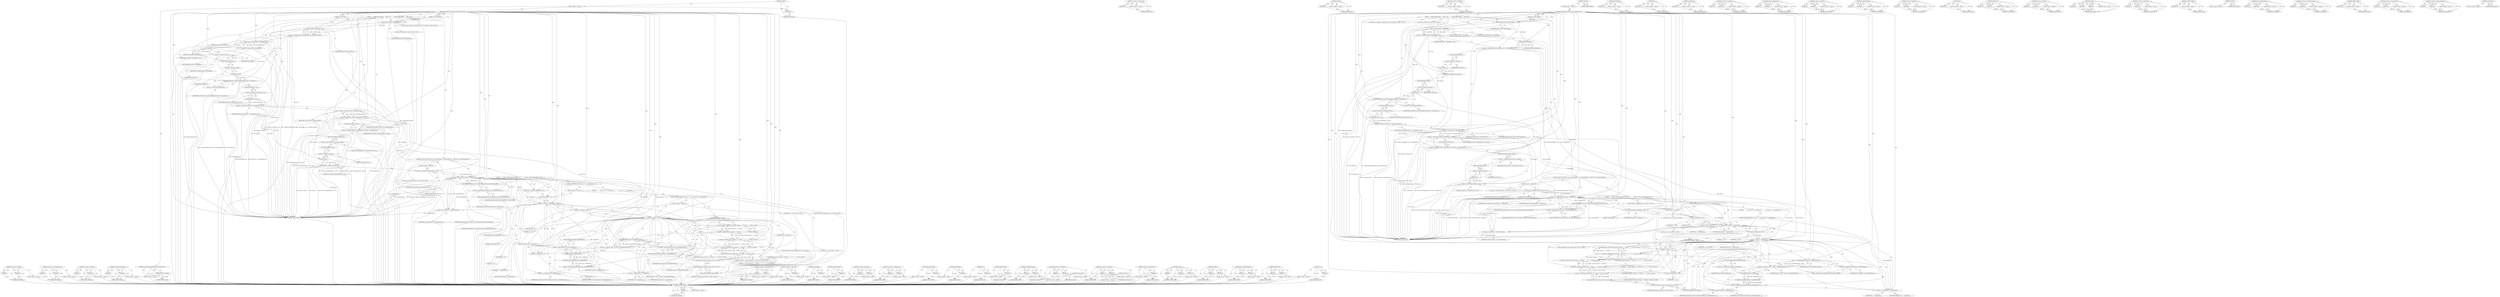 digraph "size" {
vulnerable_248 [label=<(METHOD,testing.Message)>];
vulnerable_249 [label=<(PARAM,p1)>];
vulnerable_250 [label=<(BLOCK,&lt;empty&gt;,&lt;empty&gt;)>];
vulnerable_251 [label=<(METHOD_RETURN,ANY)>];
vulnerable_229 [label=<(METHOD,&lt;operator&gt;.preIncrement)>];
vulnerable_230 [label=<(PARAM,p1)>];
vulnerable_231 [label=<(BLOCK,&lt;empty&gt;,&lt;empty&gt;)>];
vulnerable_232 [label=<(METHOD_RETURN,ANY)>];
vulnerable_185 [label=<(METHOD,readFile)>];
vulnerable_186 [label=<(PARAM,p1)>];
vulnerable_187 [label=<(BLOCK,&lt;empty&gt;,&lt;empty&gt;)>];
vulnerable_188 [label=<(METHOD_RETURN,ANY)>];
vulnerable_207 [label=<(METHOD,&lt;operator&gt;.addressOf)>];
vulnerable_208 [label=<(PARAM,p1)>];
vulnerable_209 [label=<(BLOCK,&lt;empty&gt;,&lt;empty&gt;)>];
vulnerable_210 [label=<(METHOD_RETURN,ANY)>];
vulnerable_6 [label=<(METHOD,&lt;global&gt;)<SUB>1</SUB>>];
vulnerable_7 [label=<(BLOCK,&lt;empty&gt;,&lt;empty&gt;)<SUB>1</SUB>>];
vulnerable_8 [label=<(METHOD,testRandomDecodeAfterClearFrameBufferCache)<SUB>1</SUB>>];
vulnerable_9 [label=<(PARAM,const char* gifFile)<SUB>1</SUB>>];
vulnerable_10 [label=<(BLOCK,{
     SCOPED_TRACE(gifFile);
 
    RefPtr&lt;Shar...,{
     SCOPED_TRACE(gifFile);
 
    RefPtr&lt;Shar...)<SUB>2</SUB>>];
vulnerable_11 [label=<(SCOPED_TRACE,SCOPED_TRACE(gifFile))<SUB>3</SUB>>];
vulnerable_12 [label=<(IDENTIFIER,gifFile,SCOPED_TRACE(gifFile))<SUB>3</SUB>>];
vulnerable_13 [label=<(&lt;operator&gt;.assignment,RefPtr&lt;SharedBuffer&gt; data = readFile(gifFile))<SUB>5</SUB>>];
vulnerable_14 [label=<(&lt;operator&gt;.greaterThan,RefPtr&lt;SharedBuffer&gt; data)<SUB>5</SUB>>];
vulnerable_15 [label=<(&lt;operator&gt;.lessThan,RefPtr&lt;SharedBuffer)<SUB>5</SUB>>];
vulnerable_16 [label=<(IDENTIFIER,RefPtr,RefPtr&lt;SharedBuffer)<SUB>5</SUB>>];
vulnerable_17 [label=<(IDENTIFIER,SharedBuffer,RefPtr&lt;SharedBuffer)<SUB>5</SUB>>];
vulnerable_18 [label=<(IDENTIFIER,data,RefPtr&lt;SharedBuffer&gt; data)<SUB>5</SUB>>];
vulnerable_19 [label=<(readFile,readFile(gifFile))<SUB>5</SUB>>];
vulnerable_20 [label=<(IDENTIFIER,gifFile,readFile(gifFile))<SUB>5</SUB>>];
vulnerable_21 [label=<(ASSERT_TRUE,ASSERT_TRUE(data.get()))<SUB>6</SUB>>];
vulnerable_22 [label=<(get,data.get())<SUB>6</SUB>>];
vulnerable_23 [label=<(&lt;operator&gt;.fieldAccess,data.get)<SUB>6</SUB>>];
vulnerable_24 [label=<(IDENTIFIER,data,data.get())<SUB>6</SUB>>];
vulnerable_25 [label=<(FIELD_IDENTIFIER,get,get)<SUB>6</SUB>>];
vulnerable_26 [label="<(LOCAL,Vector&lt;unsigned&gt; baselineHashes: Vector&lt;unsigned&gt;)<SUB>7</SUB>>"];
vulnerable_27 [label=<(createDecodingBaseline,createDecodingBaseline(data.get(), &amp;baselineHas...)<SUB>8</SUB>>];
vulnerable_28 [label=<(get,data.get())<SUB>8</SUB>>];
vulnerable_29 [label=<(&lt;operator&gt;.fieldAccess,data.get)<SUB>8</SUB>>];
vulnerable_30 [label=<(IDENTIFIER,data,data.get())<SUB>8</SUB>>];
vulnerable_31 [label=<(FIELD_IDENTIFIER,get,get)<SUB>8</SUB>>];
vulnerable_32 [label=<(&lt;operator&gt;.addressOf,&amp;baselineHashes)<SUB>8</SUB>>];
vulnerable_33 [label=<(IDENTIFIER,baselineHashes,createDecodingBaseline(data.get(), &amp;baselineHas...)<SUB>8</SUB>>];
vulnerable_34 [label="<(LOCAL,size_t frameCount: size_t)<SUB>9</SUB>>"];
vulnerable_35 [label=<(&lt;operator&gt;.assignment,frameCount = baselineHashes.size())<SUB>9</SUB>>];
vulnerable_36 [label=<(IDENTIFIER,frameCount,frameCount = baselineHashes.size())<SUB>9</SUB>>];
vulnerable_37 [label=<(size,baselineHashes.size())<SUB>9</SUB>>];
vulnerable_38 [label=<(&lt;operator&gt;.fieldAccess,baselineHashes.size)<SUB>9</SUB>>];
vulnerable_39 [label=<(IDENTIFIER,baselineHashes,baselineHashes.size())<SUB>9</SUB>>];
vulnerable_40 [label=<(FIELD_IDENTIFIER,size,size)<SUB>9</SUB>>];
vulnerable_41 [label=<(&lt;operator&gt;.assignment,OwnPtr&lt;GIFImageDecoder&gt; decoder = createDecoder())<SUB>11</SUB>>];
vulnerable_42 [label=<(&lt;operator&gt;.greaterThan,OwnPtr&lt;GIFImageDecoder&gt; decoder)<SUB>11</SUB>>];
vulnerable_43 [label=<(&lt;operator&gt;.lessThan,OwnPtr&lt;GIFImageDecoder)<SUB>11</SUB>>];
vulnerable_44 [label=<(IDENTIFIER,OwnPtr,OwnPtr&lt;GIFImageDecoder)<SUB>11</SUB>>];
vulnerable_45 [label=<(IDENTIFIER,GIFImageDecoder,OwnPtr&lt;GIFImageDecoder)<SUB>11</SUB>>];
vulnerable_46 [label=<(IDENTIFIER,decoder,OwnPtr&lt;GIFImageDecoder&gt; decoder)<SUB>11</SUB>>];
vulnerable_47 [label=<(createDecoder,createDecoder())<SUB>11</SUB>>];
vulnerable_48 [label=<(setData,decoder-&gt;setData(data.get(), true))<SUB>12</SUB>>];
vulnerable_49 [label=<(&lt;operator&gt;.indirectFieldAccess,decoder-&gt;setData)<SUB>12</SUB>>];
vulnerable_50 [label=<(IDENTIFIER,decoder,decoder-&gt;setData(data.get(), true))<SUB>12</SUB>>];
vulnerable_51 [label=<(FIELD_IDENTIFIER,setData,setData)<SUB>12</SUB>>];
vulnerable_52 [label=<(get,data.get())<SUB>12</SUB>>];
vulnerable_53 [label=<(&lt;operator&gt;.fieldAccess,data.get)<SUB>12</SUB>>];
vulnerable_54 [label=<(IDENTIFIER,data,data.get())<SUB>12</SUB>>];
vulnerable_55 [label=<(FIELD_IDENTIFIER,get,get)<SUB>12</SUB>>];
vulnerable_56 [label=<(LITERAL,true,decoder-&gt;setData(data.get(), true))<SUB>12</SUB>>];
vulnerable_57 [label=<(CONTROL_STRUCTURE,FOR,for (size_t clearExceptFrame = 0;clearExceptFrame &lt; frameCount;++clearExceptFrame))<SUB>13</SUB>>];
vulnerable_58 [label=<(BLOCK,&lt;empty&gt;,&lt;empty&gt;)<SUB>13</SUB>>];
vulnerable_59 [label="<(LOCAL,size_t clearExceptFrame: size_t)<SUB>13</SUB>>"];
vulnerable_60 [label=<(&lt;operator&gt;.assignment,clearExceptFrame = 0)<SUB>13</SUB>>];
vulnerable_61 [label=<(IDENTIFIER,clearExceptFrame,clearExceptFrame = 0)<SUB>13</SUB>>];
vulnerable_62 [label=<(LITERAL,0,clearExceptFrame = 0)<SUB>13</SUB>>];
vulnerable_63 [label=<(&lt;operator&gt;.lessThan,clearExceptFrame &lt; frameCount)<SUB>13</SUB>>];
vulnerable_64 [label=<(IDENTIFIER,clearExceptFrame,clearExceptFrame &lt; frameCount)<SUB>13</SUB>>];
vulnerable_65 [label=<(IDENTIFIER,frameCount,clearExceptFrame &lt; frameCount)<SUB>13</SUB>>];
vulnerable_66 [label=<(&lt;operator&gt;.preIncrement,++clearExceptFrame)<SUB>13</SUB>>];
vulnerable_67 [label=<(IDENTIFIER,clearExceptFrame,++clearExceptFrame)<SUB>13</SUB>>];
vulnerable_68 [label=<(BLOCK,{
        decoder-&gt;clearCacheExceptFrame(clearE...,{
        decoder-&gt;clearCacheExceptFrame(clearE...)<SUB>13</SUB>>];
vulnerable_69 [label=<(clearCacheExceptFrame,decoder-&gt;clearCacheExceptFrame(clearExceptFrame))<SUB>14</SUB>>];
vulnerable_70 [label=<(&lt;operator&gt;.indirectFieldAccess,decoder-&gt;clearCacheExceptFrame)<SUB>14</SUB>>];
vulnerable_71 [label=<(IDENTIFIER,decoder,decoder-&gt;clearCacheExceptFrame(clearExceptFrame))<SUB>14</SUB>>];
vulnerable_72 [label=<(FIELD_IDENTIFIER,clearCacheExceptFrame,clearCacheExceptFrame)<SUB>14</SUB>>];
vulnerable_73 [label=<(IDENTIFIER,clearExceptFrame,decoder-&gt;clearCacheExceptFrame(clearExceptFrame))<SUB>14</SUB>>];
vulnerable_74 [label="<(LOCAL,const size_t skippingStep: size_t)<SUB>15</SUB>>"];
vulnerable_75 [label=<(&lt;operator&gt;.assignment,skippingStep = 5)<SUB>15</SUB>>];
vulnerable_76 [label=<(IDENTIFIER,skippingStep,skippingStep = 5)<SUB>15</SUB>>];
vulnerable_77 [label=<(LITERAL,5,skippingStep = 5)<SUB>15</SUB>>];
vulnerable_78 [label=<(CONTROL_STRUCTURE,FOR,for (size_t i = 0;i &lt; skippingStep;++i))<SUB>16</SUB>>];
vulnerable_79 [label=<(BLOCK,&lt;empty&gt;,&lt;empty&gt;)<SUB>16</SUB>>];
vulnerable_80 [label="<(LOCAL,size_t i: size_t)<SUB>16</SUB>>"];
vulnerable_81 [label=<(&lt;operator&gt;.assignment,i = 0)<SUB>16</SUB>>];
vulnerable_82 [label=<(IDENTIFIER,i,i = 0)<SUB>16</SUB>>];
vulnerable_83 [label=<(LITERAL,0,i = 0)<SUB>16</SUB>>];
vulnerable_84 [label=<(&lt;operator&gt;.lessThan,i &lt; skippingStep)<SUB>16</SUB>>];
vulnerable_85 [label=<(IDENTIFIER,i,i &lt; skippingStep)<SUB>16</SUB>>];
vulnerable_86 [label=<(IDENTIFIER,skippingStep,i &lt; skippingStep)<SUB>16</SUB>>];
vulnerable_87 [label=<(&lt;operator&gt;.preIncrement,++i)<SUB>16</SUB>>];
vulnerable_88 [label=<(IDENTIFIER,i,++i)<SUB>16</SUB>>];
vulnerable_89 [label=<(BLOCK,{
            for (size_t j = 0; j &lt; frameCount...,{
            for (size_t j = 0; j &lt; frameCount...)<SUB>16</SUB>>];
vulnerable_90 [label=<(CONTROL_STRUCTURE,FOR,for (size_t j = 0;j &lt; frameCount;j += skippingStep))<SUB>17</SUB>>];
vulnerable_91 [label=<(BLOCK,&lt;empty&gt;,&lt;empty&gt;)<SUB>17</SUB>>];
vulnerable_92 [label="<(LOCAL,size_t j: size_t)<SUB>17</SUB>>"];
vulnerable_93 [label=<(&lt;operator&gt;.assignment,j = 0)<SUB>17</SUB>>];
vulnerable_94 [label=<(IDENTIFIER,j,j = 0)<SUB>17</SUB>>];
vulnerable_95 [label=<(LITERAL,0,j = 0)<SUB>17</SUB>>];
vulnerable_96 [label=<(&lt;operator&gt;.lessThan,j &lt; frameCount)<SUB>17</SUB>>];
vulnerable_97 [label=<(IDENTIFIER,j,j &lt; frameCount)<SUB>17</SUB>>];
vulnerable_98 [label=<(IDENTIFIER,frameCount,j &lt; frameCount)<SUB>17</SUB>>];
vulnerable_99 [label=<(&lt;operator&gt;.assignmentPlus,j += skippingStep)<SUB>17</SUB>>];
vulnerable_100 [label=<(IDENTIFIER,j,j += skippingStep)<SUB>17</SUB>>];
vulnerable_101 [label=<(IDENTIFIER,skippingStep,j += skippingStep)<SUB>17</SUB>>];
vulnerable_102 [label="<(BLOCK,{
                SCOPED_TRACE(testing::Message...,{
                SCOPED_TRACE(testing::Message...)<SUB>17</SUB>>"];
vulnerable_103 [label="<(SCOPED_TRACE,SCOPED_TRACE(testing::Message() &lt;&lt; &quot;Random i:&quot; ...)<SUB>18</SUB>>"];
vulnerable_104 [label="<(&lt;operator&gt;.shiftLeft,testing::Message() &lt;&lt; &quot;Random i:&quot; &lt;&lt; i &lt;&lt; &quot; j:&quot;...)<SUB>18</SUB>>"];
vulnerable_105 [label="<(&lt;operator&gt;.shiftLeft,testing::Message() &lt;&lt; &quot;Random i:&quot; &lt;&lt; i &lt;&lt; &quot; j:&quot;)<SUB>18</SUB>>"];
vulnerable_106 [label="<(&lt;operator&gt;.shiftLeft,testing::Message() &lt;&lt; &quot;Random i:&quot; &lt;&lt; i)<SUB>18</SUB>>"];
vulnerable_107 [label="<(&lt;operator&gt;.shiftLeft,testing::Message() &lt;&lt; &quot;Random i:&quot;)<SUB>18</SUB>>"];
vulnerable_108 [label="<(testing.Message,testing::Message())<SUB>18</SUB>>"];
vulnerable_109 [label="<(&lt;operator&gt;.fieldAccess,testing::Message)<SUB>18</SUB>>"];
vulnerable_110 [label="<(IDENTIFIER,testing,testing::Message())<SUB>18</SUB>>"];
vulnerable_111 [label=<(FIELD_IDENTIFIER,Message,Message)<SUB>18</SUB>>];
vulnerable_112 [label="<(LITERAL,&quot;Random i:&quot;,testing::Message() &lt;&lt; &quot;Random i:&quot;)<SUB>18</SUB>>"];
vulnerable_113 [label="<(IDENTIFIER,i,testing::Message() &lt;&lt; &quot;Random i:&quot; &lt;&lt; i)<SUB>18</SUB>>"];
vulnerable_114 [label="<(LITERAL,&quot; j:&quot;,testing::Message() &lt;&lt; &quot;Random i:&quot; &lt;&lt; i &lt;&lt; &quot; j:&quot;)<SUB>18</SUB>>"];
vulnerable_115 [label="<(IDENTIFIER,j,testing::Message() &lt;&lt; &quot;Random i:&quot; &lt;&lt; i &lt;&lt; &quot; j:&quot;...)<SUB>18</SUB>>"];
vulnerable_116 [label="<(LOCAL,ImageFrame* frame: ImageFrame*)<SUB>19</SUB>>"];
vulnerable_117 [label=<(&lt;operator&gt;.assignment,* frame = decoder-&gt;frameBufferAtIndex(j))<SUB>19</SUB>>];
vulnerable_118 [label=<(IDENTIFIER,frame,* frame = decoder-&gt;frameBufferAtIndex(j))<SUB>19</SUB>>];
vulnerable_119 [label=<(frameBufferAtIndex,decoder-&gt;frameBufferAtIndex(j))<SUB>19</SUB>>];
vulnerable_120 [label=<(&lt;operator&gt;.indirectFieldAccess,decoder-&gt;frameBufferAtIndex)<SUB>19</SUB>>];
vulnerable_121 [label=<(IDENTIFIER,decoder,decoder-&gt;frameBufferAtIndex(j))<SUB>19</SUB>>];
vulnerable_122 [label=<(FIELD_IDENTIFIER,frameBufferAtIndex,frameBufferAtIndex)<SUB>19</SUB>>];
vulnerable_123 [label=<(IDENTIFIER,j,decoder-&gt;frameBufferAtIndex(j))<SUB>19</SUB>>];
vulnerable_124 [label=<(EXPECT_EQ,EXPECT_EQ(baselineHashes[j], hashSkBitmap(frame...)<SUB>20</SUB>>];
vulnerable_125 [label=<(&lt;operator&gt;.indirectIndexAccess,baselineHashes[j])<SUB>20</SUB>>];
vulnerable_126 [label=<(IDENTIFIER,baselineHashes,EXPECT_EQ(baselineHashes[j], hashSkBitmap(frame...)<SUB>20</SUB>>];
vulnerable_127 [label=<(IDENTIFIER,j,EXPECT_EQ(baselineHashes[j], hashSkBitmap(frame...)<SUB>20</SUB>>];
vulnerable_128 [label=<(hashSkBitmap,hashSkBitmap(frame-&gt;getSkBitmap()))<SUB>20</SUB>>];
vulnerable_129 [label=<(getSkBitmap,frame-&gt;getSkBitmap())<SUB>20</SUB>>];
vulnerable_130 [label=<(&lt;operator&gt;.indirectFieldAccess,frame-&gt;getSkBitmap)<SUB>20</SUB>>];
vulnerable_131 [label=<(IDENTIFIER,frame,frame-&gt;getSkBitmap())<SUB>20</SUB>>];
vulnerable_132 [label=<(FIELD_IDENTIFIER,getSkBitmap,getSkBitmap)<SUB>20</SUB>>];
vulnerable_133 [label=<(METHOD_RETURN,void)<SUB>1</SUB>>];
vulnerable_135 [label=<(METHOD_RETURN,ANY)<SUB>1</SUB>>];
vulnerable_267 [label=<(METHOD,hashSkBitmap)>];
vulnerable_268 [label=<(PARAM,p1)>];
vulnerable_269 [label=<(BLOCK,&lt;empty&gt;,&lt;empty&gt;)>];
vulnerable_270 [label=<(METHOD_RETURN,ANY)>];
vulnerable_211 [label=<(METHOD,size)>];
vulnerable_212 [label=<(PARAM,p1)>];
vulnerable_213 [label=<(BLOCK,&lt;empty&gt;,&lt;empty&gt;)>];
vulnerable_214 [label=<(METHOD_RETURN,ANY)>];
vulnerable_271 [label=<(METHOD,getSkBitmap)>];
vulnerable_272 [label=<(PARAM,p1)>];
vulnerable_273 [label=<(BLOCK,&lt;empty&gt;,&lt;empty&gt;)>];
vulnerable_274 [label=<(METHOD_RETURN,ANY)>];
vulnerable_170 [label=<(METHOD,&lt;operator&gt;.assignment)>];
vulnerable_171 [label=<(PARAM,p1)>];
vulnerable_172 [label=<(PARAM,p2)>];
vulnerable_173 [label=<(BLOCK,&lt;empty&gt;,&lt;empty&gt;)>];
vulnerable_174 [label=<(METHOD_RETURN,ANY)>];
vulnerable_202 [label=<(METHOD,createDecodingBaseline)>];
vulnerable_203 [label=<(PARAM,p1)>];
vulnerable_204 [label=<(PARAM,p2)>];
vulnerable_205 [label=<(BLOCK,&lt;empty&gt;,&lt;empty&gt;)>];
vulnerable_206 [label=<(METHOD_RETURN,ANY)>];
vulnerable_243 [label=<(METHOD,&lt;operator&gt;.shiftLeft)>];
vulnerable_244 [label=<(PARAM,p1)>];
vulnerable_245 [label=<(PARAM,p2)>];
vulnerable_246 [label=<(BLOCK,&lt;empty&gt;,&lt;empty&gt;)>];
vulnerable_247 [label=<(METHOD_RETURN,ANY)>];
vulnerable_252 [label=<(METHOD,frameBufferAtIndex)>];
vulnerable_253 [label=<(PARAM,p1)>];
vulnerable_254 [label=<(PARAM,p2)>];
vulnerable_255 [label=<(BLOCK,&lt;empty&gt;,&lt;empty&gt;)>];
vulnerable_256 [label=<(METHOD_RETURN,ANY)>];
vulnerable_197 [label=<(METHOD,&lt;operator&gt;.fieldAccess)>];
vulnerable_198 [label=<(PARAM,p1)>];
vulnerable_199 [label=<(PARAM,p2)>];
vulnerable_200 [label=<(BLOCK,&lt;empty&gt;,&lt;empty&gt;)>];
vulnerable_201 [label=<(METHOD_RETURN,ANY)>];
vulnerable_193 [label=<(METHOD,get)>];
vulnerable_194 [label=<(PARAM,p1)>];
vulnerable_195 [label=<(BLOCK,&lt;empty&gt;,&lt;empty&gt;)>];
vulnerable_196 [label=<(METHOD_RETURN,ANY)>];
vulnerable_257 [label=<(METHOD,EXPECT_EQ)>];
vulnerable_258 [label=<(PARAM,p1)>];
vulnerable_259 [label=<(PARAM,p2)>];
vulnerable_260 [label=<(BLOCK,&lt;empty&gt;,&lt;empty&gt;)>];
vulnerable_261 [label=<(METHOD_RETURN,ANY)>];
vulnerable_180 [label=<(METHOD,&lt;operator&gt;.lessThan)>];
vulnerable_181 [label=<(PARAM,p1)>];
vulnerable_182 [label=<(PARAM,p2)>];
vulnerable_183 [label=<(BLOCK,&lt;empty&gt;,&lt;empty&gt;)>];
vulnerable_184 [label=<(METHOD_RETURN,ANY)>];
vulnerable_218 [label=<(METHOD,setData)>];
vulnerable_219 [label=<(PARAM,p1)>];
vulnerable_220 [label=<(PARAM,p2)>];
vulnerable_221 [label=<(PARAM,p3)>];
vulnerable_222 [label=<(BLOCK,&lt;empty&gt;,&lt;empty&gt;)>];
vulnerable_223 [label=<(METHOD_RETURN,ANY)>];
vulnerable_175 [label=<(METHOD,&lt;operator&gt;.greaterThan)>];
vulnerable_176 [label=<(PARAM,p1)>];
vulnerable_177 [label=<(PARAM,p2)>];
vulnerable_178 [label=<(BLOCK,&lt;empty&gt;,&lt;empty&gt;)>];
vulnerable_179 [label=<(METHOD_RETURN,ANY)>];
vulnerable_166 [label=<(METHOD,SCOPED_TRACE)>];
vulnerable_167 [label=<(PARAM,p1)>];
vulnerable_168 [label=<(BLOCK,&lt;empty&gt;,&lt;empty&gt;)>];
vulnerable_169 [label=<(METHOD_RETURN,ANY)>];
vulnerable_160 [label=<(METHOD,&lt;global&gt;)<SUB>1</SUB>>];
vulnerable_161 [label=<(BLOCK,&lt;empty&gt;,&lt;empty&gt;)>];
vulnerable_162 [label=<(METHOD_RETURN,ANY)>];
vulnerable_233 [label=<(METHOD,clearCacheExceptFrame)>];
vulnerable_234 [label=<(PARAM,p1)>];
vulnerable_235 [label=<(PARAM,p2)>];
vulnerable_236 [label=<(BLOCK,&lt;empty&gt;,&lt;empty&gt;)>];
vulnerable_237 [label=<(METHOD_RETURN,ANY)>];
vulnerable_224 [label=<(METHOD,&lt;operator&gt;.indirectFieldAccess)>];
vulnerable_225 [label=<(PARAM,p1)>];
vulnerable_226 [label=<(PARAM,p2)>];
vulnerable_227 [label=<(BLOCK,&lt;empty&gt;,&lt;empty&gt;)>];
vulnerable_228 [label=<(METHOD_RETURN,ANY)>];
vulnerable_189 [label=<(METHOD,ASSERT_TRUE)>];
vulnerable_190 [label=<(PARAM,p1)>];
vulnerable_191 [label=<(BLOCK,&lt;empty&gt;,&lt;empty&gt;)>];
vulnerable_192 [label=<(METHOD_RETURN,ANY)>];
vulnerable_238 [label=<(METHOD,&lt;operator&gt;.assignmentPlus)>];
vulnerable_239 [label=<(PARAM,p1)>];
vulnerable_240 [label=<(PARAM,p2)>];
vulnerable_241 [label=<(BLOCK,&lt;empty&gt;,&lt;empty&gt;)>];
vulnerable_242 [label=<(METHOD_RETURN,ANY)>];
vulnerable_262 [label=<(METHOD,&lt;operator&gt;.indirectIndexAccess)>];
vulnerable_263 [label=<(PARAM,p1)>];
vulnerable_264 [label=<(PARAM,p2)>];
vulnerable_265 [label=<(BLOCK,&lt;empty&gt;,&lt;empty&gt;)>];
vulnerable_266 [label=<(METHOD_RETURN,ANY)>];
vulnerable_215 [label=<(METHOD,createDecoder)>];
vulnerable_216 [label=<(BLOCK,&lt;empty&gt;,&lt;empty&gt;)>];
vulnerable_217 [label=<(METHOD_RETURN,ANY)>];
fixed_252 [label=<(METHOD,&lt;operator&gt;.shiftLeft)>];
fixed_253 [label=<(PARAM,p1)>];
fixed_254 [label=<(PARAM,p2)>];
fixed_255 [label=<(BLOCK,&lt;empty&gt;,&lt;empty&gt;)>];
fixed_256 [label=<(METHOD_RETURN,ANY)>];
fixed_233 [label=<(METHOD,&lt;operator&gt;.indirectFieldAccess)>];
fixed_234 [label=<(PARAM,p1)>];
fixed_235 [label=<(PARAM,p2)>];
fixed_236 [label=<(BLOCK,&lt;empty&gt;,&lt;empty&gt;)>];
fixed_237 [label=<(METHOD_RETURN,ANY)>];
fixed_188 [label=<(METHOD,&lt;operator&gt;.lessThan)>];
fixed_189 [label=<(PARAM,p1)>];
fixed_190 [label=<(PARAM,p2)>];
fixed_191 [label=<(BLOCK,&lt;empty&gt;,&lt;empty&gt;)>];
fixed_192 [label=<(METHOD_RETURN,ANY)>];
fixed_211 [label=<(METHOD,createDecodingBaseline)>];
fixed_212 [label=<(PARAM,p1)>];
fixed_213 [label=<(PARAM,p2)>];
fixed_214 [label=<(BLOCK,&lt;empty&gt;,&lt;empty&gt;)>];
fixed_215 [label=<(METHOD_RETURN,ANY)>];
fixed_6 [label=<(METHOD,&lt;global&gt;)<SUB>1</SUB>>];
fixed_7 [label=<(BLOCK,&lt;empty&gt;,&lt;empty&gt;)<SUB>1</SUB>>];
fixed_8 [label=<(METHOD,testRandomDecodeAfterClearFrameBufferCache)<SUB>1</SUB>>];
fixed_9 [label=<(PARAM,const char* gifFile)<SUB>1</SUB>>];
fixed_10 [label=<(BLOCK,&lt;empty&gt;,&lt;empty&gt;)>];
fixed_11 [label=<(METHOD_RETURN,void)<SUB>1</SUB>>];
fixed_13 [label=<(UNKNOWN,),))<SUB>1</SUB>>];
fixed_14 [label=<(METHOD,testRandomDecodeAfterClearFrameBufferCache)<SUB>2</SUB>>];
fixed_15 [label=<(PARAM,const char* dir)<SUB>2</SUB>>];
fixed_16 [label=<(PARAM,const char* gifFile)<SUB>2</SUB>>];
fixed_17 [label=<(BLOCK,{
     SCOPED_TRACE(gifFile);
 
    RefPtr&lt;Shar...,{
     SCOPED_TRACE(gifFile);
 
    RefPtr&lt;Shar...)<SUB>3</SUB>>];
fixed_18 [label=<(SCOPED_TRACE,SCOPED_TRACE(gifFile))<SUB>4</SUB>>];
fixed_19 [label=<(IDENTIFIER,gifFile,SCOPED_TRACE(gifFile))<SUB>4</SUB>>];
fixed_20 [label=<(&lt;operator&gt;.assignment,RefPtr&lt;SharedBuffer&gt; data = readFile(dir, gifFile))<SUB>6</SUB>>];
fixed_21 [label=<(&lt;operator&gt;.greaterThan,RefPtr&lt;SharedBuffer&gt; data)<SUB>6</SUB>>];
fixed_22 [label=<(&lt;operator&gt;.lessThan,RefPtr&lt;SharedBuffer)<SUB>6</SUB>>];
fixed_23 [label=<(IDENTIFIER,RefPtr,RefPtr&lt;SharedBuffer)<SUB>6</SUB>>];
fixed_24 [label=<(IDENTIFIER,SharedBuffer,RefPtr&lt;SharedBuffer)<SUB>6</SUB>>];
fixed_25 [label=<(IDENTIFIER,data,RefPtr&lt;SharedBuffer&gt; data)<SUB>6</SUB>>];
fixed_26 [label=<(readFile,readFile(dir, gifFile))<SUB>6</SUB>>];
fixed_27 [label=<(IDENTIFIER,dir,readFile(dir, gifFile))<SUB>6</SUB>>];
fixed_28 [label=<(IDENTIFIER,gifFile,readFile(dir, gifFile))<SUB>6</SUB>>];
fixed_29 [label=<(ASSERT_TRUE,ASSERT_TRUE(data.get()))<SUB>7</SUB>>];
fixed_30 [label=<(get,data.get())<SUB>7</SUB>>];
fixed_31 [label=<(&lt;operator&gt;.fieldAccess,data.get)<SUB>7</SUB>>];
fixed_32 [label=<(IDENTIFIER,data,data.get())<SUB>7</SUB>>];
fixed_33 [label=<(FIELD_IDENTIFIER,get,get)<SUB>7</SUB>>];
fixed_34 [label="<(LOCAL,Vector&lt;unsigned&gt; baselineHashes: Vector&lt;unsigned&gt;)<SUB>8</SUB>>"];
fixed_35 [label=<(createDecodingBaseline,createDecodingBaseline(data.get(), &amp;baselineHas...)<SUB>9</SUB>>];
fixed_36 [label=<(get,data.get())<SUB>9</SUB>>];
fixed_37 [label=<(&lt;operator&gt;.fieldAccess,data.get)<SUB>9</SUB>>];
fixed_38 [label=<(IDENTIFIER,data,data.get())<SUB>9</SUB>>];
fixed_39 [label=<(FIELD_IDENTIFIER,get,get)<SUB>9</SUB>>];
fixed_40 [label=<(&lt;operator&gt;.addressOf,&amp;baselineHashes)<SUB>9</SUB>>];
fixed_41 [label=<(IDENTIFIER,baselineHashes,createDecodingBaseline(data.get(), &amp;baselineHas...)<SUB>9</SUB>>];
fixed_42 [label="<(LOCAL,size_t frameCount: size_t)<SUB>10</SUB>>"];
fixed_43 [label=<(&lt;operator&gt;.assignment,frameCount = baselineHashes.size())<SUB>10</SUB>>];
fixed_44 [label=<(IDENTIFIER,frameCount,frameCount = baselineHashes.size())<SUB>10</SUB>>];
fixed_45 [label=<(size,baselineHashes.size())<SUB>10</SUB>>];
fixed_46 [label=<(&lt;operator&gt;.fieldAccess,baselineHashes.size)<SUB>10</SUB>>];
fixed_47 [label=<(IDENTIFIER,baselineHashes,baselineHashes.size())<SUB>10</SUB>>];
fixed_48 [label=<(FIELD_IDENTIFIER,size,size)<SUB>10</SUB>>];
fixed_49 [label=<(&lt;operator&gt;.assignment,OwnPtr&lt;GIFImageDecoder&gt; decoder = createDecoder())<SUB>12</SUB>>];
fixed_50 [label=<(&lt;operator&gt;.greaterThan,OwnPtr&lt;GIFImageDecoder&gt; decoder)<SUB>12</SUB>>];
fixed_51 [label=<(&lt;operator&gt;.lessThan,OwnPtr&lt;GIFImageDecoder)<SUB>12</SUB>>];
fixed_52 [label=<(IDENTIFIER,OwnPtr,OwnPtr&lt;GIFImageDecoder)<SUB>12</SUB>>];
fixed_53 [label=<(IDENTIFIER,GIFImageDecoder,OwnPtr&lt;GIFImageDecoder)<SUB>12</SUB>>];
fixed_54 [label=<(IDENTIFIER,decoder,OwnPtr&lt;GIFImageDecoder&gt; decoder)<SUB>12</SUB>>];
fixed_55 [label=<(createDecoder,createDecoder())<SUB>12</SUB>>];
fixed_56 [label=<(setData,decoder-&gt;setData(data.get(), true))<SUB>13</SUB>>];
fixed_57 [label=<(&lt;operator&gt;.indirectFieldAccess,decoder-&gt;setData)<SUB>13</SUB>>];
fixed_58 [label=<(IDENTIFIER,decoder,decoder-&gt;setData(data.get(), true))<SUB>13</SUB>>];
fixed_59 [label=<(FIELD_IDENTIFIER,setData,setData)<SUB>13</SUB>>];
fixed_60 [label=<(get,data.get())<SUB>13</SUB>>];
fixed_61 [label=<(&lt;operator&gt;.fieldAccess,data.get)<SUB>13</SUB>>];
fixed_62 [label=<(IDENTIFIER,data,data.get())<SUB>13</SUB>>];
fixed_63 [label=<(FIELD_IDENTIFIER,get,get)<SUB>13</SUB>>];
fixed_64 [label=<(LITERAL,true,decoder-&gt;setData(data.get(), true))<SUB>13</SUB>>];
fixed_65 [label=<(CONTROL_STRUCTURE,FOR,for (size_t clearExceptFrame = 0;clearExceptFrame &lt; frameCount;++clearExceptFrame))<SUB>14</SUB>>];
fixed_66 [label=<(BLOCK,&lt;empty&gt;,&lt;empty&gt;)<SUB>14</SUB>>];
fixed_67 [label="<(LOCAL,size_t clearExceptFrame: size_t)<SUB>14</SUB>>"];
fixed_68 [label=<(&lt;operator&gt;.assignment,clearExceptFrame = 0)<SUB>14</SUB>>];
fixed_69 [label=<(IDENTIFIER,clearExceptFrame,clearExceptFrame = 0)<SUB>14</SUB>>];
fixed_70 [label=<(LITERAL,0,clearExceptFrame = 0)<SUB>14</SUB>>];
fixed_71 [label=<(&lt;operator&gt;.lessThan,clearExceptFrame &lt; frameCount)<SUB>14</SUB>>];
fixed_72 [label=<(IDENTIFIER,clearExceptFrame,clearExceptFrame &lt; frameCount)<SUB>14</SUB>>];
fixed_73 [label=<(IDENTIFIER,frameCount,clearExceptFrame &lt; frameCount)<SUB>14</SUB>>];
fixed_74 [label=<(&lt;operator&gt;.preIncrement,++clearExceptFrame)<SUB>14</SUB>>];
fixed_75 [label=<(IDENTIFIER,clearExceptFrame,++clearExceptFrame)<SUB>14</SUB>>];
fixed_76 [label=<(BLOCK,{
        decoder-&gt;clearCacheExceptFrame(clearE...,{
        decoder-&gt;clearCacheExceptFrame(clearE...)<SUB>14</SUB>>];
fixed_77 [label=<(clearCacheExceptFrame,decoder-&gt;clearCacheExceptFrame(clearExceptFrame))<SUB>15</SUB>>];
fixed_78 [label=<(&lt;operator&gt;.indirectFieldAccess,decoder-&gt;clearCacheExceptFrame)<SUB>15</SUB>>];
fixed_79 [label=<(IDENTIFIER,decoder,decoder-&gt;clearCacheExceptFrame(clearExceptFrame))<SUB>15</SUB>>];
fixed_80 [label=<(FIELD_IDENTIFIER,clearCacheExceptFrame,clearCacheExceptFrame)<SUB>15</SUB>>];
fixed_81 [label=<(IDENTIFIER,clearExceptFrame,decoder-&gt;clearCacheExceptFrame(clearExceptFrame))<SUB>15</SUB>>];
fixed_82 [label="<(LOCAL,const size_t skippingStep: size_t)<SUB>16</SUB>>"];
fixed_83 [label=<(&lt;operator&gt;.assignment,skippingStep = 5)<SUB>16</SUB>>];
fixed_84 [label=<(IDENTIFIER,skippingStep,skippingStep = 5)<SUB>16</SUB>>];
fixed_85 [label=<(LITERAL,5,skippingStep = 5)<SUB>16</SUB>>];
fixed_86 [label=<(CONTROL_STRUCTURE,FOR,for (size_t i = 0;i &lt; skippingStep;++i))<SUB>17</SUB>>];
fixed_87 [label=<(BLOCK,&lt;empty&gt;,&lt;empty&gt;)<SUB>17</SUB>>];
fixed_88 [label="<(LOCAL,size_t i: size_t)<SUB>17</SUB>>"];
fixed_89 [label=<(&lt;operator&gt;.assignment,i = 0)<SUB>17</SUB>>];
fixed_90 [label=<(IDENTIFIER,i,i = 0)<SUB>17</SUB>>];
fixed_91 [label=<(LITERAL,0,i = 0)<SUB>17</SUB>>];
fixed_92 [label=<(&lt;operator&gt;.lessThan,i &lt; skippingStep)<SUB>17</SUB>>];
fixed_93 [label=<(IDENTIFIER,i,i &lt; skippingStep)<SUB>17</SUB>>];
fixed_94 [label=<(IDENTIFIER,skippingStep,i &lt; skippingStep)<SUB>17</SUB>>];
fixed_95 [label=<(&lt;operator&gt;.preIncrement,++i)<SUB>17</SUB>>];
fixed_96 [label=<(IDENTIFIER,i,++i)<SUB>17</SUB>>];
fixed_97 [label=<(BLOCK,{
            for (size_t j = 0; j &lt; frameCount...,{
            for (size_t j = 0; j &lt; frameCount...)<SUB>17</SUB>>];
fixed_98 [label=<(CONTROL_STRUCTURE,FOR,for (size_t j = 0;j &lt; frameCount;j += skippingStep))<SUB>18</SUB>>];
fixed_99 [label=<(BLOCK,&lt;empty&gt;,&lt;empty&gt;)<SUB>18</SUB>>];
fixed_100 [label="<(LOCAL,size_t j: size_t)<SUB>18</SUB>>"];
fixed_101 [label=<(&lt;operator&gt;.assignment,j = 0)<SUB>18</SUB>>];
fixed_102 [label=<(IDENTIFIER,j,j = 0)<SUB>18</SUB>>];
fixed_103 [label=<(LITERAL,0,j = 0)<SUB>18</SUB>>];
fixed_104 [label=<(&lt;operator&gt;.lessThan,j &lt; frameCount)<SUB>18</SUB>>];
fixed_105 [label=<(IDENTIFIER,j,j &lt; frameCount)<SUB>18</SUB>>];
fixed_106 [label=<(IDENTIFIER,frameCount,j &lt; frameCount)<SUB>18</SUB>>];
fixed_107 [label=<(&lt;operator&gt;.assignmentPlus,j += skippingStep)<SUB>18</SUB>>];
fixed_108 [label=<(IDENTIFIER,j,j += skippingStep)<SUB>18</SUB>>];
fixed_109 [label=<(IDENTIFIER,skippingStep,j += skippingStep)<SUB>18</SUB>>];
fixed_110 [label="<(BLOCK,{
                SCOPED_TRACE(testing::Message...,{
                SCOPED_TRACE(testing::Message...)<SUB>18</SUB>>"];
fixed_111 [label="<(SCOPED_TRACE,SCOPED_TRACE(testing::Message() &lt;&lt; &quot;Random i:&quot; ...)<SUB>19</SUB>>"];
fixed_112 [label="<(&lt;operator&gt;.shiftLeft,testing::Message() &lt;&lt; &quot;Random i:&quot; &lt;&lt; i &lt;&lt; &quot; j:&quot;...)<SUB>19</SUB>>"];
fixed_113 [label="<(&lt;operator&gt;.shiftLeft,testing::Message() &lt;&lt; &quot;Random i:&quot; &lt;&lt; i &lt;&lt; &quot; j:&quot;)<SUB>19</SUB>>"];
fixed_114 [label="<(&lt;operator&gt;.shiftLeft,testing::Message() &lt;&lt; &quot;Random i:&quot; &lt;&lt; i)<SUB>19</SUB>>"];
fixed_115 [label="<(&lt;operator&gt;.shiftLeft,testing::Message() &lt;&lt; &quot;Random i:&quot;)<SUB>19</SUB>>"];
fixed_116 [label="<(testing.Message,testing::Message())<SUB>19</SUB>>"];
fixed_117 [label="<(&lt;operator&gt;.fieldAccess,testing::Message)<SUB>19</SUB>>"];
fixed_118 [label="<(IDENTIFIER,testing,testing::Message())<SUB>19</SUB>>"];
fixed_119 [label=<(FIELD_IDENTIFIER,Message,Message)<SUB>19</SUB>>];
fixed_120 [label="<(LITERAL,&quot;Random i:&quot;,testing::Message() &lt;&lt; &quot;Random i:&quot;)<SUB>19</SUB>>"];
fixed_121 [label="<(IDENTIFIER,i,testing::Message() &lt;&lt; &quot;Random i:&quot; &lt;&lt; i)<SUB>19</SUB>>"];
fixed_122 [label="<(LITERAL,&quot; j:&quot;,testing::Message() &lt;&lt; &quot;Random i:&quot; &lt;&lt; i &lt;&lt; &quot; j:&quot;)<SUB>19</SUB>>"];
fixed_123 [label="<(IDENTIFIER,j,testing::Message() &lt;&lt; &quot;Random i:&quot; &lt;&lt; i &lt;&lt; &quot; j:&quot;...)<SUB>19</SUB>>"];
fixed_124 [label="<(LOCAL,ImageFrame* frame: ImageFrame*)<SUB>20</SUB>>"];
fixed_125 [label=<(&lt;operator&gt;.assignment,* frame = decoder-&gt;frameBufferAtIndex(j))<SUB>20</SUB>>];
fixed_126 [label=<(IDENTIFIER,frame,* frame = decoder-&gt;frameBufferAtIndex(j))<SUB>20</SUB>>];
fixed_127 [label=<(frameBufferAtIndex,decoder-&gt;frameBufferAtIndex(j))<SUB>20</SUB>>];
fixed_128 [label=<(&lt;operator&gt;.indirectFieldAccess,decoder-&gt;frameBufferAtIndex)<SUB>20</SUB>>];
fixed_129 [label=<(IDENTIFIER,decoder,decoder-&gt;frameBufferAtIndex(j))<SUB>20</SUB>>];
fixed_130 [label=<(FIELD_IDENTIFIER,frameBufferAtIndex,frameBufferAtIndex)<SUB>20</SUB>>];
fixed_131 [label=<(IDENTIFIER,j,decoder-&gt;frameBufferAtIndex(j))<SUB>20</SUB>>];
fixed_132 [label=<(EXPECT_EQ,EXPECT_EQ(baselineHashes[j], hashSkBitmap(frame...)<SUB>21</SUB>>];
fixed_133 [label=<(&lt;operator&gt;.indirectIndexAccess,baselineHashes[j])<SUB>21</SUB>>];
fixed_134 [label=<(IDENTIFIER,baselineHashes,EXPECT_EQ(baselineHashes[j], hashSkBitmap(frame...)<SUB>21</SUB>>];
fixed_135 [label=<(IDENTIFIER,j,EXPECT_EQ(baselineHashes[j], hashSkBitmap(frame...)<SUB>21</SUB>>];
fixed_136 [label=<(hashSkBitmap,hashSkBitmap(frame-&gt;getSkBitmap()))<SUB>21</SUB>>];
fixed_137 [label=<(getSkBitmap,frame-&gt;getSkBitmap())<SUB>21</SUB>>];
fixed_138 [label=<(&lt;operator&gt;.indirectFieldAccess,frame-&gt;getSkBitmap)<SUB>21</SUB>>];
fixed_139 [label=<(IDENTIFIER,frame,frame-&gt;getSkBitmap())<SUB>21</SUB>>];
fixed_140 [label=<(FIELD_IDENTIFIER,getSkBitmap,getSkBitmap)<SUB>21</SUB>>];
fixed_141 [label=<(METHOD_RETURN,void)<SUB>2</SUB>>];
fixed_143 [label=<(METHOD_RETURN,ANY)<SUB>1</SUB>>];
fixed_271 [label=<(METHOD,&lt;operator&gt;.indirectIndexAccess)>];
fixed_272 [label=<(PARAM,p1)>];
fixed_273 [label=<(PARAM,p2)>];
fixed_274 [label=<(BLOCK,&lt;empty&gt;,&lt;empty&gt;)>];
fixed_275 [label=<(METHOD_RETURN,ANY)>];
fixed_216 [label=<(METHOD,&lt;operator&gt;.addressOf)>];
fixed_217 [label=<(PARAM,p1)>];
fixed_218 [label=<(BLOCK,&lt;empty&gt;,&lt;empty&gt;)>];
fixed_219 [label=<(METHOD_RETURN,ANY)>];
fixed_276 [label=<(METHOD,hashSkBitmap)>];
fixed_277 [label=<(PARAM,p1)>];
fixed_278 [label=<(BLOCK,&lt;empty&gt;,&lt;empty&gt;)>];
fixed_279 [label=<(METHOD_RETURN,ANY)>];
fixed_174 [label=<(METHOD,SCOPED_TRACE)>];
fixed_175 [label=<(PARAM,p1)>];
fixed_176 [label=<(BLOCK,&lt;empty&gt;,&lt;empty&gt;)>];
fixed_177 [label=<(METHOD_RETURN,ANY)>];
fixed_206 [label=<(METHOD,&lt;operator&gt;.fieldAccess)>];
fixed_207 [label=<(PARAM,p1)>];
fixed_208 [label=<(PARAM,p2)>];
fixed_209 [label=<(BLOCK,&lt;empty&gt;,&lt;empty&gt;)>];
fixed_210 [label=<(METHOD_RETURN,ANY)>];
fixed_247 [label=<(METHOD,&lt;operator&gt;.assignmentPlus)>];
fixed_248 [label=<(PARAM,p1)>];
fixed_249 [label=<(PARAM,p2)>];
fixed_250 [label=<(BLOCK,&lt;empty&gt;,&lt;empty&gt;)>];
fixed_251 [label=<(METHOD_RETURN,ANY)>];
fixed_257 [label=<(METHOD,testing.Message)>];
fixed_258 [label=<(PARAM,p1)>];
fixed_259 [label=<(BLOCK,&lt;empty&gt;,&lt;empty&gt;)>];
fixed_260 [label=<(METHOD_RETURN,ANY)>];
fixed_280 [label=<(METHOD,getSkBitmap)>];
fixed_281 [label=<(PARAM,p1)>];
fixed_282 [label=<(BLOCK,&lt;empty&gt;,&lt;empty&gt;)>];
fixed_283 [label=<(METHOD_RETURN,ANY)>];
fixed_202 [label=<(METHOD,get)>];
fixed_203 [label=<(PARAM,p1)>];
fixed_204 [label=<(BLOCK,&lt;empty&gt;,&lt;empty&gt;)>];
fixed_205 [label=<(METHOD_RETURN,ANY)>];
fixed_198 [label=<(METHOD,ASSERT_TRUE)>];
fixed_199 [label=<(PARAM,p1)>];
fixed_200 [label=<(BLOCK,&lt;empty&gt;,&lt;empty&gt;)>];
fixed_201 [label=<(METHOD_RETURN,ANY)>];
fixed_261 [label=<(METHOD,frameBufferAtIndex)>];
fixed_262 [label=<(PARAM,p1)>];
fixed_263 [label=<(PARAM,p2)>];
fixed_264 [label=<(BLOCK,&lt;empty&gt;,&lt;empty&gt;)>];
fixed_265 [label=<(METHOD_RETURN,ANY)>];
fixed_183 [label=<(METHOD,&lt;operator&gt;.greaterThan)>];
fixed_184 [label=<(PARAM,p1)>];
fixed_185 [label=<(PARAM,p2)>];
fixed_186 [label=<(BLOCK,&lt;empty&gt;,&lt;empty&gt;)>];
fixed_187 [label=<(METHOD_RETURN,ANY)>];
fixed_224 [label=<(METHOD,createDecoder)>];
fixed_225 [label=<(BLOCK,&lt;empty&gt;,&lt;empty&gt;)>];
fixed_226 [label=<(METHOD_RETURN,ANY)>];
fixed_178 [label=<(METHOD,&lt;operator&gt;.assignment)>];
fixed_179 [label=<(PARAM,p1)>];
fixed_180 [label=<(PARAM,p2)>];
fixed_181 [label=<(BLOCK,&lt;empty&gt;,&lt;empty&gt;)>];
fixed_182 [label=<(METHOD_RETURN,ANY)>];
fixed_168 [label=<(METHOD,&lt;global&gt;)<SUB>1</SUB>>];
fixed_169 [label=<(BLOCK,&lt;empty&gt;,&lt;empty&gt;)>];
fixed_170 [label=<(METHOD_RETURN,ANY)>];
fixed_238 [label=<(METHOD,&lt;operator&gt;.preIncrement)>];
fixed_239 [label=<(PARAM,p1)>];
fixed_240 [label=<(BLOCK,&lt;empty&gt;,&lt;empty&gt;)>];
fixed_241 [label=<(METHOD_RETURN,ANY)>];
fixed_227 [label=<(METHOD,setData)>];
fixed_228 [label=<(PARAM,p1)>];
fixed_229 [label=<(PARAM,p2)>];
fixed_230 [label=<(PARAM,p3)>];
fixed_231 [label=<(BLOCK,&lt;empty&gt;,&lt;empty&gt;)>];
fixed_232 [label=<(METHOD_RETURN,ANY)>];
fixed_193 [label=<(METHOD,readFile)>];
fixed_194 [label=<(PARAM,p1)>];
fixed_195 [label=<(PARAM,p2)>];
fixed_196 [label=<(BLOCK,&lt;empty&gt;,&lt;empty&gt;)>];
fixed_197 [label=<(METHOD_RETURN,ANY)>];
fixed_242 [label=<(METHOD,clearCacheExceptFrame)>];
fixed_243 [label=<(PARAM,p1)>];
fixed_244 [label=<(PARAM,p2)>];
fixed_245 [label=<(BLOCK,&lt;empty&gt;,&lt;empty&gt;)>];
fixed_246 [label=<(METHOD_RETURN,ANY)>];
fixed_266 [label=<(METHOD,EXPECT_EQ)>];
fixed_267 [label=<(PARAM,p1)>];
fixed_268 [label=<(PARAM,p2)>];
fixed_269 [label=<(BLOCK,&lt;empty&gt;,&lt;empty&gt;)>];
fixed_270 [label=<(METHOD_RETURN,ANY)>];
fixed_220 [label=<(METHOD,size)>];
fixed_221 [label=<(PARAM,p1)>];
fixed_222 [label=<(BLOCK,&lt;empty&gt;,&lt;empty&gt;)>];
fixed_223 [label=<(METHOD_RETURN,ANY)>];
vulnerable_248 -> vulnerable_249  [key=0, label="AST: "];
vulnerable_248 -> vulnerable_249  [key=1, label="DDG: "];
vulnerable_248 -> vulnerable_250  [key=0, label="AST: "];
vulnerable_248 -> vulnerable_251  [key=0, label="AST: "];
vulnerable_248 -> vulnerable_251  [key=1, label="CFG: "];
vulnerable_249 -> vulnerable_251  [key=0, label="DDG: p1"];
vulnerable_229 -> vulnerable_230  [key=0, label="AST: "];
vulnerable_229 -> vulnerable_230  [key=1, label="DDG: "];
vulnerable_229 -> vulnerable_231  [key=0, label="AST: "];
vulnerable_229 -> vulnerable_232  [key=0, label="AST: "];
vulnerable_229 -> vulnerable_232  [key=1, label="CFG: "];
vulnerable_230 -> vulnerable_232  [key=0, label="DDG: p1"];
vulnerable_185 -> vulnerable_186  [key=0, label="AST: "];
vulnerable_185 -> vulnerable_186  [key=1, label="DDG: "];
vulnerable_185 -> vulnerable_187  [key=0, label="AST: "];
vulnerable_185 -> vulnerable_188  [key=0, label="AST: "];
vulnerable_185 -> vulnerable_188  [key=1, label="CFG: "];
vulnerable_186 -> vulnerable_188  [key=0, label="DDG: p1"];
vulnerable_207 -> vulnerable_208  [key=0, label="AST: "];
vulnerable_207 -> vulnerable_208  [key=1, label="DDG: "];
vulnerable_207 -> vulnerable_209  [key=0, label="AST: "];
vulnerable_207 -> vulnerable_210  [key=0, label="AST: "];
vulnerable_207 -> vulnerable_210  [key=1, label="CFG: "];
vulnerable_208 -> vulnerable_210  [key=0, label="DDG: p1"];
vulnerable_6 -> vulnerable_7  [key=0, label="AST: "];
vulnerable_6 -> vulnerable_135  [key=0, label="AST: "];
vulnerable_6 -> vulnerable_135  [key=1, label="CFG: "];
vulnerable_7 -> vulnerable_8  [key=0, label="AST: "];
vulnerable_8 -> vulnerable_9  [key=0, label="AST: "];
vulnerable_8 -> vulnerable_9  [key=1, label="DDG: "];
vulnerable_8 -> vulnerable_10  [key=0, label="AST: "];
vulnerable_8 -> vulnerable_133  [key=0, label="AST: "];
vulnerable_8 -> vulnerable_11  [key=0, label="CFG: "];
vulnerable_8 -> vulnerable_11  [key=1, label="DDG: "];
vulnerable_8 -> vulnerable_41  [key=0, label="DDG: "];
vulnerable_8 -> vulnerable_27  [key=0, label="DDG: "];
vulnerable_8 -> vulnerable_48  [key=0, label="DDG: "];
vulnerable_8 -> vulnerable_14  [key=0, label="DDG: "];
vulnerable_8 -> vulnerable_19  [key=0, label="DDG: "];
vulnerable_8 -> vulnerable_37  [key=0, label="DDG: "];
vulnerable_8 -> vulnerable_42  [key=0, label="DDG: "];
vulnerable_8 -> vulnerable_60  [key=0, label="DDG: "];
vulnerable_8 -> vulnerable_63  [key=0, label="DDG: "];
vulnerable_8 -> vulnerable_66  [key=0, label="DDG: "];
vulnerable_8 -> vulnerable_75  [key=0, label="DDG: "];
vulnerable_8 -> vulnerable_15  [key=0, label="DDG: "];
vulnerable_8 -> vulnerable_43  [key=0, label="DDG: "];
vulnerable_8 -> vulnerable_69  [key=0, label="DDG: "];
vulnerable_8 -> vulnerable_81  [key=0, label="DDG: "];
vulnerable_8 -> vulnerable_84  [key=0, label="DDG: "];
vulnerable_8 -> vulnerable_87  [key=0, label="DDG: "];
vulnerable_8 -> vulnerable_99  [key=0, label="DDG: "];
vulnerable_8 -> vulnerable_93  [key=0, label="DDG: "];
vulnerable_8 -> vulnerable_96  [key=0, label="DDG: "];
vulnerable_8 -> vulnerable_124  [key=0, label="DDG: "];
vulnerable_8 -> vulnerable_104  [key=0, label="DDG: "];
vulnerable_8 -> vulnerable_119  [key=0, label="DDG: "];
vulnerable_8 -> vulnerable_105  [key=0, label="DDG: "];
vulnerable_8 -> vulnerable_106  [key=0, label="DDG: "];
vulnerable_8 -> vulnerable_107  [key=0, label="DDG: "];
vulnerable_9 -> vulnerable_11  [key=0, label="DDG: gifFile"];
vulnerable_10 -> vulnerable_11  [key=0, label="AST: "];
vulnerable_10 -> vulnerable_13  [key=0, label="AST: "];
vulnerable_10 -> vulnerable_21  [key=0, label="AST: "];
vulnerable_10 -> vulnerable_26  [key=0, label="AST: "];
vulnerable_10 -> vulnerable_27  [key=0, label="AST: "];
vulnerable_10 -> vulnerable_34  [key=0, label="AST: "];
vulnerable_10 -> vulnerable_35  [key=0, label="AST: "];
vulnerable_10 -> vulnerable_41  [key=0, label="AST: "];
vulnerable_10 -> vulnerable_48  [key=0, label="AST: "];
vulnerable_10 -> vulnerable_57  [key=0, label="AST: "];
vulnerable_11 -> vulnerable_12  [key=0, label="AST: "];
vulnerable_11 -> vulnerable_15  [key=0, label="CFG: "];
vulnerable_11 -> vulnerable_133  [key=0, label="DDG: SCOPED_TRACE(gifFile)"];
vulnerable_11 -> vulnerable_19  [key=0, label="DDG: gifFile"];
vulnerable_13 -> vulnerable_14  [key=0, label="AST: "];
vulnerable_13 -> vulnerable_19  [key=0, label="AST: "];
vulnerable_13 -> vulnerable_25  [key=0, label="CFG: "];
vulnerable_13 -> vulnerable_133  [key=0, label="DDG: RefPtr&lt;SharedBuffer&gt; data"];
vulnerable_13 -> vulnerable_133  [key=1, label="DDG: readFile(gifFile)"];
vulnerable_13 -> vulnerable_133  [key=2, label="DDG: RefPtr&lt;SharedBuffer&gt; data = readFile(gifFile)"];
vulnerable_14 -> vulnerable_15  [key=0, label="AST: "];
vulnerable_14 -> vulnerable_18  [key=0, label="AST: "];
vulnerable_14 -> vulnerable_19  [key=0, label="CFG: "];
vulnerable_14 -> vulnerable_133  [key=0, label="DDG: RefPtr&lt;SharedBuffer"];
vulnerable_14 -> vulnerable_133  [key=1, label="DDG: data"];
vulnerable_14 -> vulnerable_22  [key=0, label="DDG: data"];
vulnerable_14 -> vulnerable_28  [key=0, label="DDG: data"];
vulnerable_14 -> vulnerable_52  [key=0, label="DDG: data"];
vulnerable_15 -> vulnerable_16  [key=0, label="AST: "];
vulnerable_15 -> vulnerable_17  [key=0, label="AST: "];
vulnerable_15 -> vulnerable_14  [key=0, label="CFG: "];
vulnerable_15 -> vulnerable_14  [key=1, label="DDG: RefPtr"];
vulnerable_15 -> vulnerable_14  [key=2, label="DDG: SharedBuffer"];
vulnerable_15 -> vulnerable_133  [key=0, label="DDG: SharedBuffer"];
vulnerable_15 -> vulnerable_133  [key=1, label="DDG: RefPtr"];
vulnerable_19 -> vulnerable_20  [key=0, label="AST: "];
vulnerable_19 -> vulnerable_13  [key=0, label="CFG: "];
vulnerable_19 -> vulnerable_13  [key=1, label="DDG: gifFile"];
vulnerable_19 -> vulnerable_133  [key=0, label="DDG: gifFile"];
vulnerable_21 -> vulnerable_22  [key=0, label="AST: "];
vulnerable_21 -> vulnerable_31  [key=0, label="CFG: "];
vulnerable_21 -> vulnerable_133  [key=0, label="DDG: ASSERT_TRUE(data.get())"];
vulnerable_22 -> vulnerable_23  [key=0, label="AST: "];
vulnerable_22 -> vulnerable_21  [key=0, label="CFG: "];
vulnerable_22 -> vulnerable_21  [key=1, label="DDG: data.get"];
vulnerable_22 -> vulnerable_28  [key=0, label="DDG: data.get"];
vulnerable_23 -> vulnerable_24  [key=0, label="AST: "];
vulnerable_23 -> vulnerable_25  [key=0, label="AST: "];
vulnerable_23 -> vulnerable_22  [key=0, label="CFG: "];
vulnerable_25 -> vulnerable_23  [key=0, label="CFG: "];
vulnerable_27 -> vulnerable_28  [key=0, label="AST: "];
vulnerable_27 -> vulnerable_32  [key=0, label="AST: "];
vulnerable_27 -> vulnerable_40  [key=0, label="CFG: "];
vulnerable_27 -> vulnerable_133  [key=0, label="DDG: &amp;baselineHashes"];
vulnerable_27 -> vulnerable_133  [key=1, label="DDG: createDecodingBaseline(data.get(), &amp;baselineHashes)"];
vulnerable_28 -> vulnerable_29  [key=0, label="AST: "];
vulnerable_28 -> vulnerable_32  [key=0, label="CFG: "];
vulnerable_28 -> vulnerable_27  [key=0, label="DDG: data.get"];
vulnerable_28 -> vulnerable_52  [key=0, label="DDG: data.get"];
vulnerable_29 -> vulnerable_30  [key=0, label="AST: "];
vulnerable_29 -> vulnerable_31  [key=0, label="AST: "];
vulnerable_29 -> vulnerable_28  [key=0, label="CFG: "];
vulnerable_31 -> vulnerable_29  [key=0, label="CFG: "];
vulnerable_32 -> vulnerable_33  [key=0, label="AST: "];
vulnerable_32 -> vulnerable_27  [key=0, label="CFG: "];
vulnerable_35 -> vulnerable_36  [key=0, label="AST: "];
vulnerable_35 -> vulnerable_37  [key=0, label="AST: "];
vulnerable_35 -> vulnerable_43  [key=0, label="CFG: "];
vulnerable_35 -> vulnerable_133  [key=0, label="DDG: baselineHashes.size()"];
vulnerable_35 -> vulnerable_133  [key=1, label="DDG: frameCount = baselineHashes.size()"];
vulnerable_35 -> vulnerable_63  [key=0, label="DDG: frameCount"];
vulnerable_37 -> vulnerable_38  [key=0, label="AST: "];
vulnerable_37 -> vulnerable_35  [key=0, label="CFG: "];
vulnerable_37 -> vulnerable_35  [key=1, label="DDG: baselineHashes.size"];
vulnerable_37 -> vulnerable_133  [key=0, label="DDG: baselineHashes.size"];
vulnerable_38 -> vulnerable_39  [key=0, label="AST: "];
vulnerable_38 -> vulnerable_40  [key=0, label="AST: "];
vulnerable_38 -> vulnerable_37  [key=0, label="CFG: "];
vulnerable_40 -> vulnerable_38  [key=0, label="CFG: "];
vulnerable_41 -> vulnerable_42  [key=0, label="AST: "];
vulnerable_41 -> vulnerable_47  [key=0, label="AST: "];
vulnerable_41 -> vulnerable_51  [key=0, label="CFG: "];
vulnerable_41 -> vulnerable_133  [key=0, label="DDG: OwnPtr&lt;GIFImageDecoder&gt; decoder"];
vulnerable_41 -> vulnerable_133  [key=1, label="DDG: createDecoder()"];
vulnerable_41 -> vulnerable_133  [key=2, label="DDG: OwnPtr&lt;GIFImageDecoder&gt; decoder = createDecoder()"];
vulnerable_42 -> vulnerable_43  [key=0, label="AST: "];
vulnerable_42 -> vulnerable_46  [key=0, label="AST: "];
vulnerable_42 -> vulnerable_47  [key=0, label="CFG: "];
vulnerable_42 -> vulnerable_133  [key=0, label="DDG: OwnPtr&lt;GIFImageDecoder"];
vulnerable_42 -> vulnerable_133  [key=1, label="DDG: decoder"];
vulnerable_42 -> vulnerable_48  [key=0, label="DDG: decoder"];
vulnerable_42 -> vulnerable_69  [key=0, label="DDG: decoder"];
vulnerable_42 -> vulnerable_119  [key=0, label="DDG: decoder"];
vulnerable_43 -> vulnerable_44  [key=0, label="AST: "];
vulnerable_43 -> vulnerable_45  [key=0, label="AST: "];
vulnerable_43 -> vulnerable_42  [key=0, label="CFG: "];
vulnerable_43 -> vulnerable_42  [key=1, label="DDG: OwnPtr"];
vulnerable_43 -> vulnerable_42  [key=2, label="DDG: GIFImageDecoder"];
vulnerable_43 -> vulnerable_133  [key=0, label="DDG: GIFImageDecoder"];
vulnerable_43 -> vulnerable_133  [key=1, label="DDG: OwnPtr"];
vulnerable_47 -> vulnerable_41  [key=0, label="CFG: "];
vulnerable_48 -> vulnerable_49  [key=0, label="AST: "];
vulnerable_48 -> vulnerable_52  [key=0, label="AST: "];
vulnerable_48 -> vulnerable_56  [key=0, label="AST: "];
vulnerable_48 -> vulnerable_60  [key=0, label="CFG: "];
vulnerable_48 -> vulnerable_133  [key=0, label="DDG: decoder-&gt;setData"];
vulnerable_48 -> vulnerable_133  [key=1, label="DDG: data.get()"];
vulnerable_48 -> vulnerable_133  [key=2, label="DDG: decoder-&gt;setData(data.get(), true)"];
vulnerable_49 -> vulnerable_50  [key=0, label="AST: "];
vulnerable_49 -> vulnerable_51  [key=0, label="AST: "];
vulnerable_49 -> vulnerable_55  [key=0, label="CFG: "];
vulnerable_51 -> vulnerable_49  [key=0, label="CFG: "];
vulnerable_52 -> vulnerable_53  [key=0, label="AST: "];
vulnerable_52 -> vulnerable_48  [key=0, label="CFG: "];
vulnerable_52 -> vulnerable_48  [key=1, label="DDG: data.get"];
vulnerable_52 -> vulnerable_133  [key=0, label="DDG: data.get"];
vulnerable_53 -> vulnerable_54  [key=0, label="AST: "];
vulnerable_53 -> vulnerable_55  [key=0, label="AST: "];
vulnerable_53 -> vulnerable_52  [key=0, label="CFG: "];
vulnerable_55 -> vulnerable_53  [key=0, label="CFG: "];
vulnerable_57 -> vulnerable_58  [key=0, label="AST: "];
vulnerable_57 -> vulnerable_63  [key=0, label="AST: "];
vulnerable_57 -> vulnerable_66  [key=0, label="AST: "];
vulnerable_57 -> vulnerable_68  [key=0, label="AST: "];
vulnerable_58 -> vulnerable_59  [key=0, label="AST: "];
vulnerable_58 -> vulnerable_60  [key=0, label="AST: "];
vulnerable_60 -> vulnerable_61  [key=0, label="AST: "];
vulnerable_60 -> vulnerable_62  [key=0, label="AST: "];
vulnerable_60 -> vulnerable_63  [key=0, label="CFG: "];
vulnerable_60 -> vulnerable_63  [key=1, label="DDG: clearExceptFrame"];
vulnerable_60 -> vulnerable_133  [key=0, label="DDG: clearExceptFrame = 0"];
vulnerable_63 -> vulnerable_64  [key=0, label="AST: "];
vulnerable_63 -> vulnerable_65  [key=0, label="AST: "];
vulnerable_63 -> vulnerable_133  [key=0, label="CFG: "];
vulnerable_63 -> vulnerable_133  [key=1, label="DDG: clearExceptFrame"];
vulnerable_63 -> vulnerable_133  [key=2, label="DDG: frameCount"];
vulnerable_63 -> vulnerable_133  [key=3, label="DDG: clearExceptFrame &lt; frameCount"];
vulnerable_63 -> vulnerable_72  [key=0, label="CFG: "];
vulnerable_63 -> vulnerable_72  [key=1, label="CDG: "];
vulnerable_63 -> vulnerable_69  [key=0, label="DDG: clearExceptFrame"];
vulnerable_63 -> vulnerable_69  [key=1, label="CDG: "];
vulnerable_63 -> vulnerable_96  [key=0, label="DDG: frameCount"];
vulnerable_63 -> vulnerable_66  [key=0, label="CDG: "];
vulnerable_63 -> vulnerable_75  [key=0, label="CDG: "];
vulnerable_63 -> vulnerable_81  [key=0, label="CDG: "];
vulnerable_63 -> vulnerable_84  [key=0, label="CDG: "];
vulnerable_63 -> vulnerable_70  [key=0, label="CDG: "];
vulnerable_63 -> vulnerable_63  [key=0, label="CDG: "];
vulnerable_66 -> vulnerable_67  [key=0, label="AST: "];
vulnerable_66 -> vulnerable_63  [key=0, label="CFG: "];
vulnerable_66 -> vulnerable_63  [key=1, label="DDG: clearExceptFrame"];
vulnerable_66 -> vulnerable_133  [key=0, label="DDG: ++clearExceptFrame"];
vulnerable_68 -> vulnerable_69  [key=0, label="AST: "];
vulnerable_68 -> vulnerable_74  [key=0, label="AST: "];
vulnerable_68 -> vulnerable_75  [key=0, label="AST: "];
vulnerable_68 -> vulnerable_78  [key=0, label="AST: "];
vulnerable_69 -> vulnerable_70  [key=0, label="AST: "];
vulnerable_69 -> vulnerable_73  [key=0, label="AST: "];
vulnerable_69 -> vulnerable_75  [key=0, label="CFG: "];
vulnerable_69 -> vulnerable_66  [key=0, label="DDG: clearExceptFrame"];
vulnerable_70 -> vulnerable_71  [key=0, label="AST: "];
vulnerable_70 -> vulnerable_72  [key=0, label="AST: "];
vulnerable_70 -> vulnerable_69  [key=0, label="CFG: "];
vulnerable_72 -> vulnerable_70  [key=0, label="CFG: "];
vulnerable_75 -> vulnerable_76  [key=0, label="AST: "];
vulnerable_75 -> vulnerable_77  [key=0, label="AST: "];
vulnerable_75 -> vulnerable_81  [key=0, label="CFG: "];
vulnerable_75 -> vulnerable_84  [key=0, label="DDG: skippingStep"];
vulnerable_78 -> vulnerable_79  [key=0, label="AST: "];
vulnerable_78 -> vulnerable_84  [key=0, label="AST: "];
vulnerable_78 -> vulnerable_87  [key=0, label="AST: "];
vulnerable_78 -> vulnerable_89  [key=0, label="AST: "];
vulnerable_79 -> vulnerable_80  [key=0, label="AST: "];
vulnerable_79 -> vulnerable_81  [key=0, label="AST: "];
vulnerable_81 -> vulnerable_82  [key=0, label="AST: "];
vulnerable_81 -> vulnerable_83  [key=0, label="AST: "];
vulnerable_81 -> vulnerable_84  [key=0, label="CFG: "];
vulnerable_81 -> vulnerable_84  [key=1, label="DDG: i"];
vulnerable_84 -> vulnerable_85  [key=0, label="AST: "];
vulnerable_84 -> vulnerable_86  [key=0, label="AST: "];
vulnerable_84 -> vulnerable_93  [key=0, label="CFG: "];
vulnerable_84 -> vulnerable_93  [key=1, label="CDG: "];
vulnerable_84 -> vulnerable_66  [key=0, label="CFG: "];
vulnerable_84 -> vulnerable_87  [key=0, label="DDG: i"];
vulnerable_84 -> vulnerable_87  [key=1, label="CDG: "];
vulnerable_84 -> vulnerable_99  [key=0, label="DDG: skippingStep"];
vulnerable_84 -> vulnerable_106  [key=0, label="DDG: i"];
vulnerable_84 -> vulnerable_96  [key=0, label="CDG: "];
vulnerable_84 -> vulnerable_84  [key=0, label="CDG: "];
vulnerable_87 -> vulnerable_88  [key=0, label="AST: "];
vulnerable_87 -> vulnerable_84  [key=0, label="CFG: "];
vulnerable_87 -> vulnerable_84  [key=1, label="DDG: i"];
vulnerable_89 -> vulnerable_90  [key=0, label="AST: "];
vulnerable_90 -> vulnerable_91  [key=0, label="AST: "];
vulnerable_90 -> vulnerable_96  [key=0, label="AST: "];
vulnerable_90 -> vulnerable_99  [key=0, label="AST: "];
vulnerable_90 -> vulnerable_102  [key=0, label="AST: "];
vulnerable_91 -> vulnerable_92  [key=0, label="AST: "];
vulnerable_91 -> vulnerable_93  [key=0, label="AST: "];
vulnerable_93 -> vulnerable_94  [key=0, label="AST: "];
vulnerable_93 -> vulnerable_95  [key=0, label="AST: "];
vulnerable_93 -> vulnerable_96  [key=0, label="CFG: "];
vulnerable_93 -> vulnerable_96  [key=1, label="DDG: j"];
vulnerable_96 -> vulnerable_97  [key=0, label="AST: "];
vulnerable_96 -> vulnerable_98  [key=0, label="AST: "];
vulnerable_96 -> vulnerable_111  [key=0, label="CFG: "];
vulnerable_96 -> vulnerable_111  [key=1, label="CDG: "];
vulnerable_96 -> vulnerable_87  [key=0, label="CFG: "];
vulnerable_96 -> vulnerable_63  [key=0, label="DDG: frameCount"];
vulnerable_96 -> vulnerable_104  [key=0, label="DDG: j"];
vulnerable_96 -> vulnerable_104  [key=1, label="CDG: "];
vulnerable_96 -> vulnerable_107  [key=0, label="CDG: "];
vulnerable_96 -> vulnerable_96  [key=0, label="CDG: "];
vulnerable_96 -> vulnerable_120  [key=0, label="CDG: "];
vulnerable_96 -> vulnerable_122  [key=0, label="CDG: "];
vulnerable_96 -> vulnerable_99  [key=0, label="CDG: "];
vulnerable_96 -> vulnerable_128  [key=0, label="CDG: "];
vulnerable_96 -> vulnerable_103  [key=0, label="CDG: "];
vulnerable_96 -> vulnerable_132  [key=0, label="CDG: "];
vulnerable_96 -> vulnerable_119  [key=0, label="CDG: "];
vulnerable_96 -> vulnerable_106  [key=0, label="CDG: "];
vulnerable_96 -> vulnerable_129  [key=0, label="CDG: "];
vulnerable_96 -> vulnerable_105  [key=0, label="CDG: "];
vulnerable_96 -> vulnerable_130  [key=0, label="CDG: "];
vulnerable_96 -> vulnerable_117  [key=0, label="CDG: "];
vulnerable_96 -> vulnerable_124  [key=0, label="CDG: "];
vulnerable_96 -> vulnerable_108  [key=0, label="CDG: "];
vulnerable_96 -> vulnerable_125  [key=0, label="CDG: "];
vulnerable_96 -> vulnerable_109  [key=0, label="CDG: "];
vulnerable_99 -> vulnerable_100  [key=0, label="AST: "];
vulnerable_99 -> vulnerable_101  [key=0, label="AST: "];
vulnerable_99 -> vulnerable_96  [key=0, label="CFG: "];
vulnerable_99 -> vulnerable_96  [key=1, label="DDG: j"];
vulnerable_102 -> vulnerable_103  [key=0, label="AST: "];
vulnerable_102 -> vulnerable_116  [key=0, label="AST: "];
vulnerable_102 -> vulnerable_117  [key=0, label="AST: "];
vulnerable_102 -> vulnerable_124  [key=0, label="AST: "];
vulnerable_103 -> vulnerable_104  [key=0, label="AST: "];
vulnerable_103 -> vulnerable_122  [key=0, label="CFG: "];
vulnerable_104 -> vulnerable_105  [key=0, label="AST: "];
vulnerable_104 -> vulnerable_115  [key=0, label="AST: "];
vulnerable_104 -> vulnerable_103  [key=0, label="CFG: "];
vulnerable_104 -> vulnerable_103  [key=1, label="DDG: testing::Message() &lt;&lt; &quot;Random i:&quot; &lt;&lt; i &lt;&lt; &quot; j:&quot;"];
vulnerable_104 -> vulnerable_103  [key=2, label="DDG: j"];
vulnerable_104 -> vulnerable_119  [key=0, label="DDG: j"];
vulnerable_105 -> vulnerable_106  [key=0, label="AST: "];
vulnerable_105 -> vulnerable_114  [key=0, label="AST: "];
vulnerable_105 -> vulnerable_104  [key=0, label="CFG: "];
vulnerable_105 -> vulnerable_104  [key=1, label="DDG: testing::Message() &lt;&lt; &quot;Random i:&quot; &lt;&lt; i"];
vulnerable_105 -> vulnerable_104  [key=2, label="DDG: &quot; j:&quot;"];
vulnerable_106 -> vulnerable_107  [key=0, label="AST: "];
vulnerable_106 -> vulnerable_113  [key=0, label="AST: "];
vulnerable_106 -> vulnerable_105  [key=0, label="CFG: "];
vulnerable_106 -> vulnerable_105  [key=1, label="DDG: testing::Message() &lt;&lt; &quot;Random i:&quot;"];
vulnerable_106 -> vulnerable_105  [key=2, label="DDG: i"];
vulnerable_106 -> vulnerable_87  [key=0, label="DDG: i"];
vulnerable_107 -> vulnerable_108  [key=0, label="AST: "];
vulnerable_107 -> vulnerable_112  [key=0, label="AST: "];
vulnerable_107 -> vulnerable_106  [key=0, label="CFG: "];
vulnerable_107 -> vulnerable_106  [key=1, label="DDG: testing::Message()"];
vulnerable_107 -> vulnerable_106  [key=2, label="DDG: &quot;Random i:&quot;"];
vulnerable_108 -> vulnerable_109  [key=0, label="AST: "];
vulnerable_108 -> vulnerable_107  [key=0, label="CFG: "];
vulnerable_108 -> vulnerable_107  [key=1, label="DDG: testing::Message"];
vulnerable_109 -> vulnerable_110  [key=0, label="AST: "];
vulnerable_109 -> vulnerable_111  [key=0, label="AST: "];
vulnerable_109 -> vulnerable_108  [key=0, label="CFG: "];
vulnerable_111 -> vulnerable_109  [key=0, label="CFG: "];
vulnerable_117 -> vulnerable_118  [key=0, label="AST: "];
vulnerable_117 -> vulnerable_119  [key=0, label="AST: "];
vulnerable_117 -> vulnerable_125  [key=0, label="CFG: "];
vulnerable_117 -> vulnerable_129  [key=0, label="DDG: frame"];
vulnerable_119 -> vulnerable_120  [key=0, label="AST: "];
vulnerable_119 -> vulnerable_123  [key=0, label="AST: "];
vulnerable_119 -> vulnerable_117  [key=0, label="CFG: "];
vulnerable_119 -> vulnerable_117  [key=1, label="DDG: decoder-&gt;frameBufferAtIndex"];
vulnerable_119 -> vulnerable_117  [key=2, label="DDG: j"];
vulnerable_119 -> vulnerable_99  [key=0, label="DDG: j"];
vulnerable_120 -> vulnerable_121  [key=0, label="AST: "];
vulnerable_120 -> vulnerable_122  [key=0, label="AST: "];
vulnerable_120 -> vulnerable_119  [key=0, label="CFG: "];
vulnerable_122 -> vulnerable_120  [key=0, label="CFG: "];
vulnerable_124 -> vulnerable_125  [key=0, label="AST: "];
vulnerable_124 -> vulnerable_128  [key=0, label="AST: "];
vulnerable_124 -> vulnerable_99  [key=0, label="CFG: "];
vulnerable_125 -> vulnerable_126  [key=0, label="AST: "];
vulnerable_125 -> vulnerable_127  [key=0, label="AST: "];
vulnerable_125 -> vulnerable_132  [key=0, label="CFG: "];
vulnerable_128 -> vulnerable_129  [key=0, label="AST: "];
vulnerable_128 -> vulnerable_124  [key=0, label="CFG: "];
vulnerable_128 -> vulnerable_124  [key=1, label="DDG: frame-&gt;getSkBitmap()"];
vulnerable_129 -> vulnerable_130  [key=0, label="AST: "];
vulnerable_129 -> vulnerable_128  [key=0, label="CFG: "];
vulnerable_129 -> vulnerable_128  [key=1, label="DDG: frame-&gt;getSkBitmap"];
vulnerable_130 -> vulnerable_131  [key=0, label="AST: "];
vulnerable_130 -> vulnerable_132  [key=0, label="AST: "];
vulnerable_130 -> vulnerable_129  [key=0, label="CFG: "];
vulnerable_132 -> vulnerable_130  [key=0, label="CFG: "];
vulnerable_267 -> vulnerable_268  [key=0, label="AST: "];
vulnerable_267 -> vulnerable_268  [key=1, label="DDG: "];
vulnerable_267 -> vulnerable_269  [key=0, label="AST: "];
vulnerable_267 -> vulnerable_270  [key=0, label="AST: "];
vulnerable_267 -> vulnerable_270  [key=1, label="CFG: "];
vulnerable_268 -> vulnerable_270  [key=0, label="DDG: p1"];
vulnerable_211 -> vulnerable_212  [key=0, label="AST: "];
vulnerable_211 -> vulnerable_212  [key=1, label="DDG: "];
vulnerable_211 -> vulnerable_213  [key=0, label="AST: "];
vulnerable_211 -> vulnerable_214  [key=0, label="AST: "];
vulnerable_211 -> vulnerable_214  [key=1, label="CFG: "];
vulnerable_212 -> vulnerable_214  [key=0, label="DDG: p1"];
vulnerable_271 -> vulnerable_272  [key=0, label="AST: "];
vulnerable_271 -> vulnerable_272  [key=1, label="DDG: "];
vulnerable_271 -> vulnerable_273  [key=0, label="AST: "];
vulnerable_271 -> vulnerable_274  [key=0, label="AST: "];
vulnerable_271 -> vulnerable_274  [key=1, label="CFG: "];
vulnerable_272 -> vulnerable_274  [key=0, label="DDG: p1"];
vulnerable_170 -> vulnerable_171  [key=0, label="AST: "];
vulnerable_170 -> vulnerable_171  [key=1, label="DDG: "];
vulnerable_170 -> vulnerable_173  [key=0, label="AST: "];
vulnerable_170 -> vulnerable_172  [key=0, label="AST: "];
vulnerable_170 -> vulnerable_172  [key=1, label="DDG: "];
vulnerable_170 -> vulnerable_174  [key=0, label="AST: "];
vulnerable_170 -> vulnerable_174  [key=1, label="CFG: "];
vulnerable_171 -> vulnerable_174  [key=0, label="DDG: p1"];
vulnerable_172 -> vulnerable_174  [key=0, label="DDG: p2"];
vulnerable_202 -> vulnerable_203  [key=0, label="AST: "];
vulnerable_202 -> vulnerable_203  [key=1, label="DDG: "];
vulnerable_202 -> vulnerable_205  [key=0, label="AST: "];
vulnerable_202 -> vulnerable_204  [key=0, label="AST: "];
vulnerable_202 -> vulnerable_204  [key=1, label="DDG: "];
vulnerable_202 -> vulnerable_206  [key=0, label="AST: "];
vulnerable_202 -> vulnerable_206  [key=1, label="CFG: "];
vulnerable_203 -> vulnerable_206  [key=0, label="DDG: p1"];
vulnerable_204 -> vulnerable_206  [key=0, label="DDG: p2"];
vulnerable_243 -> vulnerable_244  [key=0, label="AST: "];
vulnerable_243 -> vulnerable_244  [key=1, label="DDG: "];
vulnerable_243 -> vulnerable_246  [key=0, label="AST: "];
vulnerable_243 -> vulnerable_245  [key=0, label="AST: "];
vulnerable_243 -> vulnerable_245  [key=1, label="DDG: "];
vulnerable_243 -> vulnerable_247  [key=0, label="AST: "];
vulnerable_243 -> vulnerable_247  [key=1, label="CFG: "];
vulnerable_244 -> vulnerable_247  [key=0, label="DDG: p1"];
vulnerable_245 -> vulnerable_247  [key=0, label="DDG: p2"];
vulnerable_252 -> vulnerable_253  [key=0, label="AST: "];
vulnerable_252 -> vulnerable_253  [key=1, label="DDG: "];
vulnerable_252 -> vulnerable_255  [key=0, label="AST: "];
vulnerable_252 -> vulnerable_254  [key=0, label="AST: "];
vulnerable_252 -> vulnerable_254  [key=1, label="DDG: "];
vulnerable_252 -> vulnerable_256  [key=0, label="AST: "];
vulnerable_252 -> vulnerable_256  [key=1, label="CFG: "];
vulnerable_253 -> vulnerable_256  [key=0, label="DDG: p1"];
vulnerable_254 -> vulnerable_256  [key=0, label="DDG: p2"];
vulnerable_197 -> vulnerable_198  [key=0, label="AST: "];
vulnerable_197 -> vulnerable_198  [key=1, label="DDG: "];
vulnerable_197 -> vulnerable_200  [key=0, label="AST: "];
vulnerable_197 -> vulnerable_199  [key=0, label="AST: "];
vulnerable_197 -> vulnerable_199  [key=1, label="DDG: "];
vulnerable_197 -> vulnerable_201  [key=0, label="AST: "];
vulnerable_197 -> vulnerable_201  [key=1, label="CFG: "];
vulnerable_198 -> vulnerable_201  [key=0, label="DDG: p1"];
vulnerable_199 -> vulnerable_201  [key=0, label="DDG: p2"];
vulnerable_193 -> vulnerable_194  [key=0, label="AST: "];
vulnerable_193 -> vulnerable_194  [key=1, label="DDG: "];
vulnerable_193 -> vulnerable_195  [key=0, label="AST: "];
vulnerable_193 -> vulnerable_196  [key=0, label="AST: "];
vulnerable_193 -> vulnerable_196  [key=1, label="CFG: "];
vulnerable_194 -> vulnerable_196  [key=0, label="DDG: p1"];
vulnerable_257 -> vulnerable_258  [key=0, label="AST: "];
vulnerable_257 -> vulnerable_258  [key=1, label="DDG: "];
vulnerable_257 -> vulnerable_260  [key=0, label="AST: "];
vulnerable_257 -> vulnerable_259  [key=0, label="AST: "];
vulnerable_257 -> vulnerable_259  [key=1, label="DDG: "];
vulnerable_257 -> vulnerable_261  [key=0, label="AST: "];
vulnerable_257 -> vulnerable_261  [key=1, label="CFG: "];
vulnerable_258 -> vulnerable_261  [key=0, label="DDG: p1"];
vulnerable_259 -> vulnerable_261  [key=0, label="DDG: p2"];
vulnerable_180 -> vulnerable_181  [key=0, label="AST: "];
vulnerable_180 -> vulnerable_181  [key=1, label="DDG: "];
vulnerable_180 -> vulnerable_183  [key=0, label="AST: "];
vulnerable_180 -> vulnerable_182  [key=0, label="AST: "];
vulnerable_180 -> vulnerable_182  [key=1, label="DDG: "];
vulnerable_180 -> vulnerable_184  [key=0, label="AST: "];
vulnerable_180 -> vulnerable_184  [key=1, label="CFG: "];
vulnerable_181 -> vulnerable_184  [key=0, label="DDG: p1"];
vulnerable_182 -> vulnerable_184  [key=0, label="DDG: p2"];
vulnerable_218 -> vulnerable_219  [key=0, label="AST: "];
vulnerable_218 -> vulnerable_219  [key=1, label="DDG: "];
vulnerable_218 -> vulnerable_222  [key=0, label="AST: "];
vulnerable_218 -> vulnerable_220  [key=0, label="AST: "];
vulnerable_218 -> vulnerable_220  [key=1, label="DDG: "];
vulnerable_218 -> vulnerable_223  [key=0, label="AST: "];
vulnerable_218 -> vulnerable_223  [key=1, label="CFG: "];
vulnerable_218 -> vulnerable_221  [key=0, label="AST: "];
vulnerable_218 -> vulnerable_221  [key=1, label="DDG: "];
vulnerable_219 -> vulnerable_223  [key=0, label="DDG: p1"];
vulnerable_220 -> vulnerable_223  [key=0, label="DDG: p2"];
vulnerable_221 -> vulnerable_223  [key=0, label="DDG: p3"];
vulnerable_175 -> vulnerable_176  [key=0, label="AST: "];
vulnerable_175 -> vulnerable_176  [key=1, label="DDG: "];
vulnerable_175 -> vulnerable_178  [key=0, label="AST: "];
vulnerable_175 -> vulnerable_177  [key=0, label="AST: "];
vulnerable_175 -> vulnerable_177  [key=1, label="DDG: "];
vulnerable_175 -> vulnerable_179  [key=0, label="AST: "];
vulnerable_175 -> vulnerable_179  [key=1, label="CFG: "];
vulnerable_176 -> vulnerable_179  [key=0, label="DDG: p1"];
vulnerable_177 -> vulnerable_179  [key=0, label="DDG: p2"];
vulnerable_166 -> vulnerable_167  [key=0, label="AST: "];
vulnerable_166 -> vulnerable_167  [key=1, label="DDG: "];
vulnerable_166 -> vulnerable_168  [key=0, label="AST: "];
vulnerable_166 -> vulnerable_169  [key=0, label="AST: "];
vulnerable_166 -> vulnerable_169  [key=1, label="CFG: "];
vulnerable_167 -> vulnerable_169  [key=0, label="DDG: p1"];
vulnerable_160 -> vulnerable_161  [key=0, label="AST: "];
vulnerable_160 -> vulnerable_162  [key=0, label="AST: "];
vulnerable_160 -> vulnerable_162  [key=1, label="CFG: "];
vulnerable_233 -> vulnerable_234  [key=0, label="AST: "];
vulnerable_233 -> vulnerable_234  [key=1, label="DDG: "];
vulnerable_233 -> vulnerable_236  [key=0, label="AST: "];
vulnerable_233 -> vulnerable_235  [key=0, label="AST: "];
vulnerable_233 -> vulnerable_235  [key=1, label="DDG: "];
vulnerable_233 -> vulnerable_237  [key=0, label="AST: "];
vulnerable_233 -> vulnerable_237  [key=1, label="CFG: "];
vulnerable_234 -> vulnerable_237  [key=0, label="DDG: p1"];
vulnerable_235 -> vulnerable_237  [key=0, label="DDG: p2"];
vulnerable_224 -> vulnerable_225  [key=0, label="AST: "];
vulnerable_224 -> vulnerable_225  [key=1, label="DDG: "];
vulnerable_224 -> vulnerable_227  [key=0, label="AST: "];
vulnerable_224 -> vulnerable_226  [key=0, label="AST: "];
vulnerable_224 -> vulnerable_226  [key=1, label="DDG: "];
vulnerable_224 -> vulnerable_228  [key=0, label="AST: "];
vulnerable_224 -> vulnerable_228  [key=1, label="CFG: "];
vulnerable_225 -> vulnerable_228  [key=0, label="DDG: p1"];
vulnerable_226 -> vulnerable_228  [key=0, label="DDG: p2"];
vulnerable_189 -> vulnerable_190  [key=0, label="AST: "];
vulnerable_189 -> vulnerable_190  [key=1, label="DDG: "];
vulnerable_189 -> vulnerable_191  [key=0, label="AST: "];
vulnerable_189 -> vulnerable_192  [key=0, label="AST: "];
vulnerable_189 -> vulnerable_192  [key=1, label="CFG: "];
vulnerable_190 -> vulnerable_192  [key=0, label="DDG: p1"];
vulnerable_238 -> vulnerable_239  [key=0, label="AST: "];
vulnerable_238 -> vulnerable_239  [key=1, label="DDG: "];
vulnerable_238 -> vulnerable_241  [key=0, label="AST: "];
vulnerable_238 -> vulnerable_240  [key=0, label="AST: "];
vulnerable_238 -> vulnerable_240  [key=1, label="DDG: "];
vulnerable_238 -> vulnerable_242  [key=0, label="AST: "];
vulnerable_238 -> vulnerable_242  [key=1, label="CFG: "];
vulnerable_239 -> vulnerable_242  [key=0, label="DDG: p1"];
vulnerable_240 -> vulnerable_242  [key=0, label="DDG: p2"];
vulnerable_262 -> vulnerable_263  [key=0, label="AST: "];
vulnerable_262 -> vulnerable_263  [key=1, label="DDG: "];
vulnerable_262 -> vulnerable_265  [key=0, label="AST: "];
vulnerable_262 -> vulnerable_264  [key=0, label="AST: "];
vulnerable_262 -> vulnerable_264  [key=1, label="DDG: "];
vulnerable_262 -> vulnerable_266  [key=0, label="AST: "];
vulnerable_262 -> vulnerable_266  [key=1, label="CFG: "];
vulnerable_263 -> vulnerable_266  [key=0, label="DDG: p1"];
vulnerable_264 -> vulnerable_266  [key=0, label="DDG: p2"];
vulnerable_215 -> vulnerable_216  [key=0, label="AST: "];
vulnerable_215 -> vulnerable_217  [key=0, label="AST: "];
vulnerable_215 -> vulnerable_217  [key=1, label="CFG: "];
fixed_252 -> fixed_253  [key=0, label="AST: "];
fixed_252 -> fixed_253  [key=1, label="DDG: "];
fixed_252 -> fixed_255  [key=0, label="AST: "];
fixed_252 -> fixed_254  [key=0, label="AST: "];
fixed_252 -> fixed_254  [key=1, label="DDG: "];
fixed_252 -> fixed_256  [key=0, label="AST: "];
fixed_252 -> fixed_256  [key=1, label="CFG: "];
fixed_253 -> fixed_256  [key=0, label="DDG: p1"];
fixed_254 -> fixed_256  [key=0, label="DDG: p2"];
fixed_255 -> vulnerable_248  [key=0];
fixed_256 -> vulnerable_248  [key=0];
fixed_233 -> fixed_234  [key=0, label="AST: "];
fixed_233 -> fixed_234  [key=1, label="DDG: "];
fixed_233 -> fixed_236  [key=0, label="AST: "];
fixed_233 -> fixed_235  [key=0, label="AST: "];
fixed_233 -> fixed_235  [key=1, label="DDG: "];
fixed_233 -> fixed_237  [key=0, label="AST: "];
fixed_233 -> fixed_237  [key=1, label="CFG: "];
fixed_234 -> fixed_237  [key=0, label="DDG: p1"];
fixed_235 -> fixed_237  [key=0, label="DDG: p2"];
fixed_236 -> vulnerable_248  [key=0];
fixed_237 -> vulnerable_248  [key=0];
fixed_188 -> fixed_189  [key=0, label="AST: "];
fixed_188 -> fixed_189  [key=1, label="DDG: "];
fixed_188 -> fixed_191  [key=0, label="AST: "];
fixed_188 -> fixed_190  [key=0, label="AST: "];
fixed_188 -> fixed_190  [key=1, label="DDG: "];
fixed_188 -> fixed_192  [key=0, label="AST: "];
fixed_188 -> fixed_192  [key=1, label="CFG: "];
fixed_189 -> fixed_192  [key=0, label="DDG: p1"];
fixed_190 -> fixed_192  [key=0, label="DDG: p2"];
fixed_191 -> vulnerable_248  [key=0];
fixed_192 -> vulnerable_248  [key=0];
fixed_211 -> fixed_212  [key=0, label="AST: "];
fixed_211 -> fixed_212  [key=1, label="DDG: "];
fixed_211 -> fixed_214  [key=0, label="AST: "];
fixed_211 -> fixed_213  [key=0, label="AST: "];
fixed_211 -> fixed_213  [key=1, label="DDG: "];
fixed_211 -> fixed_215  [key=0, label="AST: "];
fixed_211 -> fixed_215  [key=1, label="CFG: "];
fixed_212 -> fixed_215  [key=0, label="DDG: p1"];
fixed_213 -> fixed_215  [key=0, label="DDG: p2"];
fixed_214 -> vulnerable_248  [key=0];
fixed_215 -> vulnerable_248  [key=0];
fixed_6 -> fixed_7  [key=0, label="AST: "];
fixed_6 -> fixed_143  [key=0, label="AST: "];
fixed_6 -> fixed_13  [key=0, label="CFG: "];
fixed_7 -> fixed_8  [key=0, label="AST: "];
fixed_7 -> fixed_13  [key=0, label="AST: "];
fixed_7 -> fixed_14  [key=0, label="AST: "];
fixed_8 -> fixed_9  [key=0, label="AST: "];
fixed_8 -> fixed_9  [key=1, label="DDG: "];
fixed_8 -> fixed_10  [key=0, label="AST: "];
fixed_8 -> fixed_11  [key=0, label="AST: "];
fixed_8 -> fixed_11  [key=1, label="CFG: "];
fixed_9 -> fixed_11  [key=0, label="DDG: gifFile"];
fixed_10 -> vulnerable_248  [key=0];
fixed_11 -> vulnerable_248  [key=0];
fixed_13 -> fixed_143  [key=0, label="CFG: "];
fixed_14 -> fixed_15  [key=0, label="AST: "];
fixed_14 -> fixed_15  [key=1, label="DDG: "];
fixed_14 -> fixed_16  [key=0, label="AST: "];
fixed_14 -> fixed_16  [key=1, label="DDG: "];
fixed_14 -> fixed_17  [key=0, label="AST: "];
fixed_14 -> fixed_141  [key=0, label="AST: "];
fixed_14 -> fixed_18  [key=0, label="CFG: "];
fixed_14 -> fixed_18  [key=1, label="DDG: "];
fixed_14 -> fixed_49  [key=0, label="DDG: "];
fixed_14 -> fixed_35  [key=0, label="DDG: "];
fixed_14 -> fixed_56  [key=0, label="DDG: "];
fixed_14 -> fixed_21  [key=0, label="DDG: "];
fixed_14 -> fixed_26  [key=0, label="DDG: "];
fixed_14 -> fixed_45  [key=0, label="DDG: "];
fixed_14 -> fixed_50  [key=0, label="DDG: "];
fixed_14 -> fixed_68  [key=0, label="DDG: "];
fixed_14 -> fixed_71  [key=0, label="DDG: "];
fixed_14 -> fixed_74  [key=0, label="DDG: "];
fixed_14 -> fixed_83  [key=0, label="DDG: "];
fixed_14 -> fixed_22  [key=0, label="DDG: "];
fixed_14 -> fixed_51  [key=0, label="DDG: "];
fixed_14 -> fixed_77  [key=0, label="DDG: "];
fixed_14 -> fixed_89  [key=0, label="DDG: "];
fixed_14 -> fixed_92  [key=0, label="DDG: "];
fixed_14 -> fixed_95  [key=0, label="DDG: "];
fixed_14 -> fixed_107  [key=0, label="DDG: "];
fixed_14 -> fixed_101  [key=0, label="DDG: "];
fixed_14 -> fixed_104  [key=0, label="DDG: "];
fixed_14 -> fixed_132  [key=0, label="DDG: "];
fixed_14 -> fixed_112  [key=0, label="DDG: "];
fixed_14 -> fixed_127  [key=0, label="DDG: "];
fixed_14 -> fixed_113  [key=0, label="DDG: "];
fixed_14 -> fixed_114  [key=0, label="DDG: "];
fixed_14 -> fixed_115  [key=0, label="DDG: "];
fixed_15 -> fixed_26  [key=0, label="DDG: dir"];
fixed_16 -> fixed_18  [key=0, label="DDG: gifFile"];
fixed_17 -> fixed_18  [key=0, label="AST: "];
fixed_17 -> fixed_20  [key=0, label="AST: "];
fixed_17 -> fixed_29  [key=0, label="AST: "];
fixed_17 -> fixed_34  [key=0, label="AST: "];
fixed_17 -> fixed_35  [key=0, label="AST: "];
fixed_17 -> fixed_42  [key=0, label="AST: "];
fixed_17 -> fixed_43  [key=0, label="AST: "];
fixed_17 -> fixed_49  [key=0, label="AST: "];
fixed_17 -> fixed_56  [key=0, label="AST: "];
fixed_17 -> fixed_65  [key=0, label="AST: "];
fixed_18 -> fixed_19  [key=0, label="AST: "];
fixed_18 -> fixed_22  [key=0, label="CFG: "];
fixed_18 -> fixed_141  [key=0, label="DDG: SCOPED_TRACE(gifFile)"];
fixed_18 -> fixed_26  [key=0, label="DDG: gifFile"];
fixed_19 -> vulnerable_248  [key=0];
fixed_20 -> fixed_21  [key=0, label="AST: "];
fixed_20 -> fixed_26  [key=0, label="AST: "];
fixed_20 -> fixed_33  [key=0, label="CFG: "];
fixed_20 -> fixed_141  [key=0, label="DDG: RefPtr&lt;SharedBuffer&gt; data"];
fixed_20 -> fixed_141  [key=1, label="DDG: readFile(dir, gifFile)"];
fixed_20 -> fixed_141  [key=2, label="DDG: RefPtr&lt;SharedBuffer&gt; data = readFile(dir, gifFile)"];
fixed_21 -> fixed_22  [key=0, label="AST: "];
fixed_21 -> fixed_25  [key=0, label="AST: "];
fixed_21 -> fixed_26  [key=0, label="CFG: "];
fixed_21 -> fixed_141  [key=0, label="DDG: RefPtr&lt;SharedBuffer"];
fixed_21 -> fixed_141  [key=1, label="DDG: data"];
fixed_21 -> fixed_30  [key=0, label="DDG: data"];
fixed_21 -> fixed_36  [key=0, label="DDG: data"];
fixed_21 -> fixed_60  [key=0, label="DDG: data"];
fixed_22 -> fixed_23  [key=0, label="AST: "];
fixed_22 -> fixed_24  [key=0, label="AST: "];
fixed_22 -> fixed_21  [key=0, label="CFG: "];
fixed_22 -> fixed_21  [key=1, label="DDG: RefPtr"];
fixed_22 -> fixed_21  [key=2, label="DDG: SharedBuffer"];
fixed_22 -> fixed_141  [key=0, label="DDG: SharedBuffer"];
fixed_22 -> fixed_141  [key=1, label="DDG: RefPtr"];
fixed_23 -> vulnerable_248  [key=0];
fixed_24 -> vulnerable_248  [key=0];
fixed_25 -> vulnerable_248  [key=0];
fixed_26 -> fixed_27  [key=0, label="AST: "];
fixed_26 -> fixed_28  [key=0, label="AST: "];
fixed_26 -> fixed_20  [key=0, label="CFG: "];
fixed_26 -> fixed_20  [key=1, label="DDG: dir"];
fixed_26 -> fixed_20  [key=2, label="DDG: gifFile"];
fixed_26 -> fixed_141  [key=0, label="DDG: dir"];
fixed_26 -> fixed_141  [key=1, label="DDG: gifFile"];
fixed_27 -> vulnerable_248  [key=0];
fixed_28 -> vulnerable_248  [key=0];
fixed_29 -> fixed_30  [key=0, label="AST: "];
fixed_29 -> fixed_39  [key=0, label="CFG: "];
fixed_29 -> fixed_141  [key=0, label="DDG: ASSERT_TRUE(data.get())"];
fixed_30 -> fixed_31  [key=0, label="AST: "];
fixed_30 -> fixed_29  [key=0, label="CFG: "];
fixed_30 -> fixed_29  [key=1, label="DDG: data.get"];
fixed_30 -> fixed_36  [key=0, label="DDG: data.get"];
fixed_31 -> fixed_32  [key=0, label="AST: "];
fixed_31 -> fixed_33  [key=0, label="AST: "];
fixed_31 -> fixed_30  [key=0, label="CFG: "];
fixed_32 -> vulnerable_248  [key=0];
fixed_33 -> fixed_31  [key=0, label="CFG: "];
fixed_34 -> vulnerable_248  [key=0];
fixed_35 -> fixed_36  [key=0, label="AST: "];
fixed_35 -> fixed_40  [key=0, label="AST: "];
fixed_35 -> fixed_48  [key=0, label="CFG: "];
fixed_35 -> fixed_141  [key=0, label="DDG: &amp;baselineHashes"];
fixed_35 -> fixed_141  [key=1, label="DDG: createDecodingBaseline(data.get(), &amp;baselineHashes)"];
fixed_36 -> fixed_37  [key=0, label="AST: "];
fixed_36 -> fixed_40  [key=0, label="CFG: "];
fixed_36 -> fixed_35  [key=0, label="DDG: data.get"];
fixed_36 -> fixed_60  [key=0, label="DDG: data.get"];
fixed_37 -> fixed_38  [key=0, label="AST: "];
fixed_37 -> fixed_39  [key=0, label="AST: "];
fixed_37 -> fixed_36  [key=0, label="CFG: "];
fixed_38 -> vulnerable_248  [key=0];
fixed_39 -> fixed_37  [key=0, label="CFG: "];
fixed_40 -> fixed_41  [key=0, label="AST: "];
fixed_40 -> fixed_35  [key=0, label="CFG: "];
fixed_41 -> vulnerable_248  [key=0];
fixed_42 -> vulnerable_248  [key=0];
fixed_43 -> fixed_44  [key=0, label="AST: "];
fixed_43 -> fixed_45  [key=0, label="AST: "];
fixed_43 -> fixed_51  [key=0, label="CFG: "];
fixed_43 -> fixed_141  [key=0, label="DDG: baselineHashes.size()"];
fixed_43 -> fixed_141  [key=1, label="DDG: frameCount = baselineHashes.size()"];
fixed_43 -> fixed_71  [key=0, label="DDG: frameCount"];
fixed_44 -> vulnerable_248  [key=0];
fixed_45 -> fixed_46  [key=0, label="AST: "];
fixed_45 -> fixed_43  [key=0, label="CFG: "];
fixed_45 -> fixed_43  [key=1, label="DDG: baselineHashes.size"];
fixed_45 -> fixed_141  [key=0, label="DDG: baselineHashes.size"];
fixed_46 -> fixed_47  [key=0, label="AST: "];
fixed_46 -> fixed_48  [key=0, label="AST: "];
fixed_46 -> fixed_45  [key=0, label="CFG: "];
fixed_47 -> vulnerable_248  [key=0];
fixed_48 -> fixed_46  [key=0, label="CFG: "];
fixed_49 -> fixed_50  [key=0, label="AST: "];
fixed_49 -> fixed_55  [key=0, label="AST: "];
fixed_49 -> fixed_59  [key=0, label="CFG: "];
fixed_49 -> fixed_141  [key=0, label="DDG: OwnPtr&lt;GIFImageDecoder&gt; decoder"];
fixed_49 -> fixed_141  [key=1, label="DDG: createDecoder()"];
fixed_49 -> fixed_141  [key=2, label="DDG: OwnPtr&lt;GIFImageDecoder&gt; decoder = createDecoder()"];
fixed_50 -> fixed_51  [key=0, label="AST: "];
fixed_50 -> fixed_54  [key=0, label="AST: "];
fixed_50 -> fixed_55  [key=0, label="CFG: "];
fixed_50 -> fixed_141  [key=0, label="DDG: OwnPtr&lt;GIFImageDecoder"];
fixed_50 -> fixed_141  [key=1, label="DDG: decoder"];
fixed_50 -> fixed_56  [key=0, label="DDG: decoder"];
fixed_50 -> fixed_77  [key=0, label="DDG: decoder"];
fixed_50 -> fixed_127  [key=0, label="DDG: decoder"];
fixed_51 -> fixed_52  [key=0, label="AST: "];
fixed_51 -> fixed_53  [key=0, label="AST: "];
fixed_51 -> fixed_50  [key=0, label="CFG: "];
fixed_51 -> fixed_50  [key=1, label="DDG: OwnPtr"];
fixed_51 -> fixed_50  [key=2, label="DDG: GIFImageDecoder"];
fixed_51 -> fixed_141  [key=0, label="DDG: GIFImageDecoder"];
fixed_51 -> fixed_141  [key=1, label="DDG: OwnPtr"];
fixed_52 -> vulnerable_248  [key=0];
fixed_53 -> vulnerable_248  [key=0];
fixed_54 -> vulnerable_248  [key=0];
fixed_55 -> fixed_49  [key=0, label="CFG: "];
fixed_56 -> fixed_57  [key=0, label="AST: "];
fixed_56 -> fixed_60  [key=0, label="AST: "];
fixed_56 -> fixed_64  [key=0, label="AST: "];
fixed_56 -> fixed_68  [key=0, label="CFG: "];
fixed_56 -> fixed_141  [key=0, label="DDG: decoder-&gt;setData"];
fixed_56 -> fixed_141  [key=1, label="DDG: data.get()"];
fixed_56 -> fixed_141  [key=2, label="DDG: decoder-&gt;setData(data.get(), true)"];
fixed_57 -> fixed_58  [key=0, label="AST: "];
fixed_57 -> fixed_59  [key=0, label="AST: "];
fixed_57 -> fixed_63  [key=0, label="CFG: "];
fixed_58 -> vulnerable_248  [key=0];
fixed_59 -> fixed_57  [key=0, label="CFG: "];
fixed_60 -> fixed_61  [key=0, label="AST: "];
fixed_60 -> fixed_56  [key=0, label="CFG: "];
fixed_60 -> fixed_56  [key=1, label="DDG: data.get"];
fixed_60 -> fixed_141  [key=0, label="DDG: data.get"];
fixed_61 -> fixed_62  [key=0, label="AST: "];
fixed_61 -> fixed_63  [key=0, label="AST: "];
fixed_61 -> fixed_60  [key=0, label="CFG: "];
fixed_62 -> vulnerable_248  [key=0];
fixed_63 -> fixed_61  [key=0, label="CFG: "];
fixed_64 -> vulnerable_248  [key=0];
fixed_65 -> fixed_66  [key=0, label="AST: "];
fixed_65 -> fixed_71  [key=0, label="AST: "];
fixed_65 -> fixed_74  [key=0, label="AST: "];
fixed_65 -> fixed_76  [key=0, label="AST: "];
fixed_66 -> fixed_67  [key=0, label="AST: "];
fixed_66 -> fixed_68  [key=0, label="AST: "];
fixed_67 -> vulnerable_248  [key=0];
fixed_68 -> fixed_69  [key=0, label="AST: "];
fixed_68 -> fixed_70  [key=0, label="AST: "];
fixed_68 -> fixed_71  [key=0, label="CFG: "];
fixed_68 -> fixed_71  [key=1, label="DDG: clearExceptFrame"];
fixed_68 -> fixed_141  [key=0, label="DDG: clearExceptFrame = 0"];
fixed_69 -> vulnerable_248  [key=0];
fixed_70 -> vulnerable_248  [key=0];
fixed_71 -> fixed_72  [key=0, label="AST: "];
fixed_71 -> fixed_73  [key=0, label="AST: "];
fixed_71 -> fixed_141  [key=0, label="CFG: "];
fixed_71 -> fixed_141  [key=1, label="DDG: clearExceptFrame"];
fixed_71 -> fixed_141  [key=2, label="DDG: frameCount"];
fixed_71 -> fixed_141  [key=3, label="DDG: clearExceptFrame &lt; frameCount"];
fixed_71 -> fixed_80  [key=0, label="CFG: "];
fixed_71 -> fixed_80  [key=1, label="CDG: "];
fixed_71 -> fixed_77  [key=0, label="DDG: clearExceptFrame"];
fixed_71 -> fixed_77  [key=1, label="CDG: "];
fixed_71 -> fixed_104  [key=0, label="DDG: frameCount"];
fixed_71 -> fixed_89  [key=0, label="CDG: "];
fixed_71 -> fixed_74  [key=0, label="CDG: "];
fixed_71 -> fixed_92  [key=0, label="CDG: "];
fixed_71 -> fixed_83  [key=0, label="CDG: "];
fixed_71 -> fixed_71  [key=0, label="CDG: "];
fixed_71 -> fixed_78  [key=0, label="CDG: "];
fixed_72 -> vulnerable_248  [key=0];
fixed_73 -> vulnerable_248  [key=0];
fixed_74 -> fixed_75  [key=0, label="AST: "];
fixed_74 -> fixed_71  [key=0, label="CFG: "];
fixed_74 -> fixed_71  [key=1, label="DDG: clearExceptFrame"];
fixed_74 -> fixed_141  [key=0, label="DDG: ++clearExceptFrame"];
fixed_75 -> vulnerable_248  [key=0];
fixed_76 -> fixed_77  [key=0, label="AST: "];
fixed_76 -> fixed_82  [key=0, label="AST: "];
fixed_76 -> fixed_83  [key=0, label="AST: "];
fixed_76 -> fixed_86  [key=0, label="AST: "];
fixed_77 -> fixed_78  [key=0, label="AST: "];
fixed_77 -> fixed_81  [key=0, label="AST: "];
fixed_77 -> fixed_83  [key=0, label="CFG: "];
fixed_77 -> fixed_74  [key=0, label="DDG: clearExceptFrame"];
fixed_78 -> fixed_79  [key=0, label="AST: "];
fixed_78 -> fixed_80  [key=0, label="AST: "];
fixed_78 -> fixed_77  [key=0, label="CFG: "];
fixed_79 -> vulnerable_248  [key=0];
fixed_80 -> fixed_78  [key=0, label="CFG: "];
fixed_81 -> vulnerable_248  [key=0];
fixed_82 -> vulnerable_248  [key=0];
fixed_83 -> fixed_84  [key=0, label="AST: "];
fixed_83 -> fixed_85  [key=0, label="AST: "];
fixed_83 -> fixed_89  [key=0, label="CFG: "];
fixed_83 -> fixed_92  [key=0, label="DDG: skippingStep"];
fixed_84 -> vulnerable_248  [key=0];
fixed_85 -> vulnerable_248  [key=0];
fixed_86 -> fixed_87  [key=0, label="AST: "];
fixed_86 -> fixed_92  [key=0, label="AST: "];
fixed_86 -> fixed_95  [key=0, label="AST: "];
fixed_86 -> fixed_97  [key=0, label="AST: "];
fixed_87 -> fixed_88  [key=0, label="AST: "];
fixed_87 -> fixed_89  [key=0, label="AST: "];
fixed_88 -> vulnerable_248  [key=0];
fixed_89 -> fixed_90  [key=0, label="AST: "];
fixed_89 -> fixed_91  [key=0, label="AST: "];
fixed_89 -> fixed_92  [key=0, label="CFG: "];
fixed_89 -> fixed_92  [key=1, label="DDG: i"];
fixed_90 -> vulnerable_248  [key=0];
fixed_91 -> vulnerable_248  [key=0];
fixed_92 -> fixed_93  [key=0, label="AST: "];
fixed_92 -> fixed_94  [key=0, label="AST: "];
fixed_92 -> fixed_101  [key=0, label="CFG: "];
fixed_92 -> fixed_101  [key=1, label="CDG: "];
fixed_92 -> fixed_74  [key=0, label="CFG: "];
fixed_92 -> fixed_95  [key=0, label="DDG: i"];
fixed_92 -> fixed_95  [key=1, label="CDG: "];
fixed_92 -> fixed_107  [key=0, label="DDG: skippingStep"];
fixed_92 -> fixed_114  [key=0, label="DDG: i"];
fixed_92 -> fixed_104  [key=0, label="CDG: "];
fixed_92 -> fixed_92  [key=0, label="CDG: "];
fixed_93 -> vulnerable_248  [key=0];
fixed_94 -> vulnerable_248  [key=0];
fixed_95 -> fixed_96  [key=0, label="AST: "];
fixed_95 -> fixed_92  [key=0, label="CFG: "];
fixed_95 -> fixed_92  [key=1, label="DDG: i"];
fixed_96 -> vulnerable_248  [key=0];
fixed_97 -> fixed_98  [key=0, label="AST: "];
fixed_98 -> fixed_99  [key=0, label="AST: "];
fixed_98 -> fixed_104  [key=0, label="AST: "];
fixed_98 -> fixed_107  [key=0, label="AST: "];
fixed_98 -> fixed_110  [key=0, label="AST: "];
fixed_99 -> fixed_100  [key=0, label="AST: "];
fixed_99 -> fixed_101  [key=0, label="AST: "];
fixed_100 -> vulnerable_248  [key=0];
fixed_101 -> fixed_102  [key=0, label="AST: "];
fixed_101 -> fixed_103  [key=0, label="AST: "];
fixed_101 -> fixed_104  [key=0, label="CFG: "];
fixed_101 -> fixed_104  [key=1, label="DDG: j"];
fixed_102 -> vulnerable_248  [key=0];
fixed_103 -> vulnerable_248  [key=0];
fixed_104 -> fixed_105  [key=0, label="AST: "];
fixed_104 -> fixed_106  [key=0, label="AST: "];
fixed_104 -> fixed_119  [key=0, label="CFG: "];
fixed_104 -> fixed_119  [key=1, label="CDG: "];
fixed_104 -> fixed_95  [key=0, label="CFG: "];
fixed_104 -> fixed_71  [key=0, label="DDG: frameCount"];
fixed_104 -> fixed_112  [key=0, label="DDG: j"];
fixed_104 -> fixed_112  [key=1, label="CDG: "];
fixed_104 -> fixed_107  [key=0, label="CDG: "];
fixed_104 -> fixed_115  [key=0, label="CDG: "];
fixed_104 -> fixed_113  [key=0, label="CDG: "];
fixed_104 -> fixed_136  [key=0, label="CDG: "];
fixed_104 -> fixed_116  [key=0, label="CDG: "];
fixed_104 -> fixed_128  [key=0, label="CDG: "];
fixed_104 -> fixed_114  [key=0, label="CDG: "];
fixed_104 -> fixed_132  [key=0, label="CDG: "];
fixed_104 -> fixed_104  [key=0, label="CDG: "];
fixed_104 -> fixed_138  [key=0, label="CDG: "];
fixed_104 -> fixed_140  [key=0, label="CDG: "];
fixed_104 -> fixed_137  [key=0, label="CDG: "];
fixed_104 -> fixed_130  [key=0, label="CDG: "];
fixed_104 -> fixed_117  [key=0, label="CDG: "];
fixed_104 -> fixed_127  [key=0, label="CDG: "];
fixed_104 -> fixed_125  [key=0, label="CDG: "];
fixed_104 -> fixed_111  [key=0, label="CDG: "];
fixed_104 -> fixed_133  [key=0, label="CDG: "];
fixed_105 -> vulnerable_248  [key=0];
fixed_106 -> vulnerable_248  [key=0];
fixed_107 -> fixed_108  [key=0, label="AST: "];
fixed_107 -> fixed_109  [key=0, label="AST: "];
fixed_107 -> fixed_104  [key=0, label="CFG: "];
fixed_107 -> fixed_104  [key=1, label="DDG: j"];
fixed_108 -> vulnerable_248  [key=0];
fixed_109 -> vulnerable_248  [key=0];
fixed_110 -> fixed_111  [key=0, label="AST: "];
fixed_110 -> fixed_124  [key=0, label="AST: "];
fixed_110 -> fixed_125  [key=0, label="AST: "];
fixed_110 -> fixed_132  [key=0, label="AST: "];
fixed_111 -> fixed_112  [key=0, label="AST: "];
fixed_111 -> fixed_130  [key=0, label="CFG: "];
fixed_112 -> fixed_113  [key=0, label="AST: "];
fixed_112 -> fixed_123  [key=0, label="AST: "];
fixed_112 -> fixed_111  [key=0, label="CFG: "];
fixed_112 -> fixed_111  [key=1, label="DDG: testing::Message() &lt;&lt; &quot;Random i:&quot; &lt;&lt; i &lt;&lt; &quot; j:&quot;"];
fixed_112 -> fixed_111  [key=2, label="DDG: j"];
fixed_112 -> fixed_127  [key=0, label="DDG: j"];
fixed_113 -> fixed_114  [key=0, label="AST: "];
fixed_113 -> fixed_122  [key=0, label="AST: "];
fixed_113 -> fixed_112  [key=0, label="CFG: "];
fixed_113 -> fixed_112  [key=1, label="DDG: testing::Message() &lt;&lt; &quot;Random i:&quot; &lt;&lt; i"];
fixed_113 -> fixed_112  [key=2, label="DDG: &quot; j:&quot;"];
fixed_114 -> fixed_115  [key=0, label="AST: "];
fixed_114 -> fixed_121  [key=0, label="AST: "];
fixed_114 -> fixed_113  [key=0, label="CFG: "];
fixed_114 -> fixed_113  [key=1, label="DDG: testing::Message() &lt;&lt; &quot;Random i:&quot;"];
fixed_114 -> fixed_113  [key=2, label="DDG: i"];
fixed_114 -> fixed_95  [key=0, label="DDG: i"];
fixed_115 -> fixed_116  [key=0, label="AST: "];
fixed_115 -> fixed_120  [key=0, label="AST: "];
fixed_115 -> fixed_114  [key=0, label="CFG: "];
fixed_115 -> fixed_114  [key=1, label="DDG: testing::Message()"];
fixed_115 -> fixed_114  [key=2, label="DDG: &quot;Random i:&quot;"];
fixed_116 -> fixed_117  [key=0, label="AST: "];
fixed_116 -> fixed_115  [key=0, label="CFG: "];
fixed_116 -> fixed_115  [key=1, label="DDG: testing::Message"];
fixed_117 -> fixed_118  [key=0, label="AST: "];
fixed_117 -> fixed_119  [key=0, label="AST: "];
fixed_117 -> fixed_116  [key=0, label="CFG: "];
fixed_118 -> vulnerable_248  [key=0];
fixed_119 -> fixed_117  [key=0, label="CFG: "];
fixed_120 -> vulnerable_248  [key=0];
fixed_121 -> vulnerable_248  [key=0];
fixed_122 -> vulnerable_248  [key=0];
fixed_123 -> vulnerable_248  [key=0];
fixed_124 -> vulnerable_248  [key=0];
fixed_125 -> fixed_126  [key=0, label="AST: "];
fixed_125 -> fixed_127  [key=0, label="AST: "];
fixed_125 -> fixed_133  [key=0, label="CFG: "];
fixed_125 -> fixed_137  [key=0, label="DDG: frame"];
fixed_126 -> vulnerable_248  [key=0];
fixed_127 -> fixed_128  [key=0, label="AST: "];
fixed_127 -> fixed_131  [key=0, label="AST: "];
fixed_127 -> fixed_125  [key=0, label="CFG: "];
fixed_127 -> fixed_125  [key=1, label="DDG: decoder-&gt;frameBufferAtIndex"];
fixed_127 -> fixed_125  [key=2, label="DDG: j"];
fixed_127 -> fixed_107  [key=0, label="DDG: j"];
fixed_128 -> fixed_129  [key=0, label="AST: "];
fixed_128 -> fixed_130  [key=0, label="AST: "];
fixed_128 -> fixed_127  [key=0, label="CFG: "];
fixed_129 -> vulnerable_248  [key=0];
fixed_130 -> fixed_128  [key=0, label="CFG: "];
fixed_131 -> vulnerable_248  [key=0];
fixed_132 -> fixed_133  [key=0, label="AST: "];
fixed_132 -> fixed_136  [key=0, label="AST: "];
fixed_132 -> fixed_107  [key=0, label="CFG: "];
fixed_133 -> fixed_134  [key=0, label="AST: "];
fixed_133 -> fixed_135  [key=0, label="AST: "];
fixed_133 -> fixed_140  [key=0, label="CFG: "];
fixed_134 -> vulnerable_248  [key=0];
fixed_135 -> vulnerable_248  [key=0];
fixed_136 -> fixed_137  [key=0, label="AST: "];
fixed_136 -> fixed_132  [key=0, label="CFG: "];
fixed_136 -> fixed_132  [key=1, label="DDG: frame-&gt;getSkBitmap()"];
fixed_137 -> fixed_138  [key=0, label="AST: "];
fixed_137 -> fixed_136  [key=0, label="CFG: "];
fixed_137 -> fixed_136  [key=1, label="DDG: frame-&gt;getSkBitmap"];
fixed_138 -> fixed_139  [key=0, label="AST: "];
fixed_138 -> fixed_140  [key=0, label="AST: "];
fixed_138 -> fixed_137  [key=0, label="CFG: "];
fixed_139 -> vulnerable_248  [key=0];
fixed_140 -> fixed_138  [key=0, label="CFG: "];
fixed_141 -> vulnerable_248  [key=0];
fixed_143 -> vulnerable_248  [key=0];
fixed_271 -> fixed_272  [key=0, label="AST: "];
fixed_271 -> fixed_272  [key=1, label="DDG: "];
fixed_271 -> fixed_274  [key=0, label="AST: "];
fixed_271 -> fixed_273  [key=0, label="AST: "];
fixed_271 -> fixed_273  [key=1, label="DDG: "];
fixed_271 -> fixed_275  [key=0, label="AST: "];
fixed_271 -> fixed_275  [key=1, label="CFG: "];
fixed_272 -> fixed_275  [key=0, label="DDG: p1"];
fixed_273 -> fixed_275  [key=0, label="DDG: p2"];
fixed_274 -> vulnerable_248  [key=0];
fixed_275 -> vulnerable_248  [key=0];
fixed_216 -> fixed_217  [key=0, label="AST: "];
fixed_216 -> fixed_217  [key=1, label="DDG: "];
fixed_216 -> fixed_218  [key=0, label="AST: "];
fixed_216 -> fixed_219  [key=0, label="AST: "];
fixed_216 -> fixed_219  [key=1, label="CFG: "];
fixed_217 -> fixed_219  [key=0, label="DDG: p1"];
fixed_218 -> vulnerable_248  [key=0];
fixed_219 -> vulnerable_248  [key=0];
fixed_276 -> fixed_277  [key=0, label="AST: "];
fixed_276 -> fixed_277  [key=1, label="DDG: "];
fixed_276 -> fixed_278  [key=0, label="AST: "];
fixed_276 -> fixed_279  [key=0, label="AST: "];
fixed_276 -> fixed_279  [key=1, label="CFG: "];
fixed_277 -> fixed_279  [key=0, label="DDG: p1"];
fixed_278 -> vulnerable_248  [key=0];
fixed_279 -> vulnerable_248  [key=0];
fixed_174 -> fixed_175  [key=0, label="AST: "];
fixed_174 -> fixed_175  [key=1, label="DDG: "];
fixed_174 -> fixed_176  [key=0, label="AST: "];
fixed_174 -> fixed_177  [key=0, label="AST: "];
fixed_174 -> fixed_177  [key=1, label="CFG: "];
fixed_175 -> fixed_177  [key=0, label="DDG: p1"];
fixed_176 -> vulnerable_248  [key=0];
fixed_177 -> vulnerable_248  [key=0];
fixed_206 -> fixed_207  [key=0, label="AST: "];
fixed_206 -> fixed_207  [key=1, label="DDG: "];
fixed_206 -> fixed_209  [key=0, label="AST: "];
fixed_206 -> fixed_208  [key=0, label="AST: "];
fixed_206 -> fixed_208  [key=1, label="DDG: "];
fixed_206 -> fixed_210  [key=0, label="AST: "];
fixed_206 -> fixed_210  [key=1, label="CFG: "];
fixed_207 -> fixed_210  [key=0, label="DDG: p1"];
fixed_208 -> fixed_210  [key=0, label="DDG: p2"];
fixed_209 -> vulnerable_248  [key=0];
fixed_210 -> vulnerable_248  [key=0];
fixed_247 -> fixed_248  [key=0, label="AST: "];
fixed_247 -> fixed_248  [key=1, label="DDG: "];
fixed_247 -> fixed_250  [key=0, label="AST: "];
fixed_247 -> fixed_249  [key=0, label="AST: "];
fixed_247 -> fixed_249  [key=1, label="DDG: "];
fixed_247 -> fixed_251  [key=0, label="AST: "];
fixed_247 -> fixed_251  [key=1, label="CFG: "];
fixed_248 -> fixed_251  [key=0, label="DDG: p1"];
fixed_249 -> fixed_251  [key=0, label="DDG: p2"];
fixed_250 -> vulnerable_248  [key=0];
fixed_251 -> vulnerable_248  [key=0];
fixed_257 -> fixed_258  [key=0, label="AST: "];
fixed_257 -> fixed_258  [key=1, label="DDG: "];
fixed_257 -> fixed_259  [key=0, label="AST: "];
fixed_257 -> fixed_260  [key=0, label="AST: "];
fixed_257 -> fixed_260  [key=1, label="CFG: "];
fixed_258 -> fixed_260  [key=0, label="DDG: p1"];
fixed_259 -> vulnerable_248  [key=0];
fixed_260 -> vulnerable_248  [key=0];
fixed_280 -> fixed_281  [key=0, label="AST: "];
fixed_280 -> fixed_281  [key=1, label="DDG: "];
fixed_280 -> fixed_282  [key=0, label="AST: "];
fixed_280 -> fixed_283  [key=0, label="AST: "];
fixed_280 -> fixed_283  [key=1, label="CFG: "];
fixed_281 -> fixed_283  [key=0, label="DDG: p1"];
fixed_282 -> vulnerable_248  [key=0];
fixed_283 -> vulnerable_248  [key=0];
fixed_202 -> fixed_203  [key=0, label="AST: "];
fixed_202 -> fixed_203  [key=1, label="DDG: "];
fixed_202 -> fixed_204  [key=0, label="AST: "];
fixed_202 -> fixed_205  [key=0, label="AST: "];
fixed_202 -> fixed_205  [key=1, label="CFG: "];
fixed_203 -> fixed_205  [key=0, label="DDG: p1"];
fixed_204 -> vulnerable_248  [key=0];
fixed_205 -> vulnerable_248  [key=0];
fixed_198 -> fixed_199  [key=0, label="AST: "];
fixed_198 -> fixed_199  [key=1, label="DDG: "];
fixed_198 -> fixed_200  [key=0, label="AST: "];
fixed_198 -> fixed_201  [key=0, label="AST: "];
fixed_198 -> fixed_201  [key=1, label="CFG: "];
fixed_199 -> fixed_201  [key=0, label="DDG: p1"];
fixed_200 -> vulnerable_248  [key=0];
fixed_201 -> vulnerable_248  [key=0];
fixed_261 -> fixed_262  [key=0, label="AST: "];
fixed_261 -> fixed_262  [key=1, label="DDG: "];
fixed_261 -> fixed_264  [key=0, label="AST: "];
fixed_261 -> fixed_263  [key=0, label="AST: "];
fixed_261 -> fixed_263  [key=1, label="DDG: "];
fixed_261 -> fixed_265  [key=0, label="AST: "];
fixed_261 -> fixed_265  [key=1, label="CFG: "];
fixed_262 -> fixed_265  [key=0, label="DDG: p1"];
fixed_263 -> fixed_265  [key=0, label="DDG: p2"];
fixed_264 -> vulnerable_248  [key=0];
fixed_265 -> vulnerable_248  [key=0];
fixed_183 -> fixed_184  [key=0, label="AST: "];
fixed_183 -> fixed_184  [key=1, label="DDG: "];
fixed_183 -> fixed_186  [key=0, label="AST: "];
fixed_183 -> fixed_185  [key=0, label="AST: "];
fixed_183 -> fixed_185  [key=1, label="DDG: "];
fixed_183 -> fixed_187  [key=0, label="AST: "];
fixed_183 -> fixed_187  [key=1, label="CFG: "];
fixed_184 -> fixed_187  [key=0, label="DDG: p1"];
fixed_185 -> fixed_187  [key=0, label="DDG: p2"];
fixed_186 -> vulnerable_248  [key=0];
fixed_187 -> vulnerable_248  [key=0];
fixed_224 -> fixed_225  [key=0, label="AST: "];
fixed_224 -> fixed_226  [key=0, label="AST: "];
fixed_224 -> fixed_226  [key=1, label="CFG: "];
fixed_225 -> vulnerable_248  [key=0];
fixed_226 -> vulnerable_248  [key=0];
fixed_178 -> fixed_179  [key=0, label="AST: "];
fixed_178 -> fixed_179  [key=1, label="DDG: "];
fixed_178 -> fixed_181  [key=0, label="AST: "];
fixed_178 -> fixed_180  [key=0, label="AST: "];
fixed_178 -> fixed_180  [key=1, label="DDG: "];
fixed_178 -> fixed_182  [key=0, label="AST: "];
fixed_178 -> fixed_182  [key=1, label="CFG: "];
fixed_179 -> fixed_182  [key=0, label="DDG: p1"];
fixed_180 -> fixed_182  [key=0, label="DDG: p2"];
fixed_181 -> vulnerable_248  [key=0];
fixed_182 -> vulnerable_248  [key=0];
fixed_168 -> fixed_169  [key=0, label="AST: "];
fixed_168 -> fixed_170  [key=0, label="AST: "];
fixed_168 -> fixed_170  [key=1, label="CFG: "];
fixed_169 -> vulnerable_248  [key=0];
fixed_170 -> vulnerable_248  [key=0];
fixed_238 -> fixed_239  [key=0, label="AST: "];
fixed_238 -> fixed_239  [key=1, label="DDG: "];
fixed_238 -> fixed_240  [key=0, label="AST: "];
fixed_238 -> fixed_241  [key=0, label="AST: "];
fixed_238 -> fixed_241  [key=1, label="CFG: "];
fixed_239 -> fixed_241  [key=0, label="DDG: p1"];
fixed_240 -> vulnerable_248  [key=0];
fixed_241 -> vulnerable_248  [key=0];
fixed_227 -> fixed_228  [key=0, label="AST: "];
fixed_227 -> fixed_228  [key=1, label="DDG: "];
fixed_227 -> fixed_231  [key=0, label="AST: "];
fixed_227 -> fixed_229  [key=0, label="AST: "];
fixed_227 -> fixed_229  [key=1, label="DDG: "];
fixed_227 -> fixed_232  [key=0, label="AST: "];
fixed_227 -> fixed_232  [key=1, label="CFG: "];
fixed_227 -> fixed_230  [key=0, label="AST: "];
fixed_227 -> fixed_230  [key=1, label="DDG: "];
fixed_228 -> fixed_232  [key=0, label="DDG: p1"];
fixed_229 -> fixed_232  [key=0, label="DDG: p2"];
fixed_230 -> fixed_232  [key=0, label="DDG: p3"];
fixed_231 -> vulnerable_248  [key=0];
fixed_232 -> vulnerable_248  [key=0];
fixed_193 -> fixed_194  [key=0, label="AST: "];
fixed_193 -> fixed_194  [key=1, label="DDG: "];
fixed_193 -> fixed_196  [key=0, label="AST: "];
fixed_193 -> fixed_195  [key=0, label="AST: "];
fixed_193 -> fixed_195  [key=1, label="DDG: "];
fixed_193 -> fixed_197  [key=0, label="AST: "];
fixed_193 -> fixed_197  [key=1, label="CFG: "];
fixed_194 -> fixed_197  [key=0, label="DDG: p1"];
fixed_195 -> fixed_197  [key=0, label="DDG: p2"];
fixed_196 -> vulnerable_248  [key=0];
fixed_197 -> vulnerable_248  [key=0];
fixed_242 -> fixed_243  [key=0, label="AST: "];
fixed_242 -> fixed_243  [key=1, label="DDG: "];
fixed_242 -> fixed_245  [key=0, label="AST: "];
fixed_242 -> fixed_244  [key=0, label="AST: "];
fixed_242 -> fixed_244  [key=1, label="DDG: "];
fixed_242 -> fixed_246  [key=0, label="AST: "];
fixed_242 -> fixed_246  [key=1, label="CFG: "];
fixed_243 -> fixed_246  [key=0, label="DDG: p1"];
fixed_244 -> fixed_246  [key=0, label="DDG: p2"];
fixed_245 -> vulnerable_248  [key=0];
fixed_246 -> vulnerable_248  [key=0];
fixed_266 -> fixed_267  [key=0, label="AST: "];
fixed_266 -> fixed_267  [key=1, label="DDG: "];
fixed_266 -> fixed_269  [key=0, label="AST: "];
fixed_266 -> fixed_268  [key=0, label="AST: "];
fixed_266 -> fixed_268  [key=1, label="DDG: "];
fixed_266 -> fixed_270  [key=0, label="AST: "];
fixed_266 -> fixed_270  [key=1, label="CFG: "];
fixed_267 -> fixed_270  [key=0, label="DDG: p1"];
fixed_268 -> fixed_270  [key=0, label="DDG: p2"];
fixed_269 -> vulnerable_248  [key=0];
fixed_270 -> vulnerable_248  [key=0];
fixed_220 -> fixed_221  [key=0, label="AST: "];
fixed_220 -> fixed_221  [key=1, label="DDG: "];
fixed_220 -> fixed_222  [key=0, label="AST: "];
fixed_220 -> fixed_223  [key=0, label="AST: "];
fixed_220 -> fixed_223  [key=1, label="CFG: "];
fixed_221 -> fixed_223  [key=0, label="DDG: p1"];
fixed_222 -> vulnerable_248  [key=0];
fixed_223 -> vulnerable_248  [key=0];
}
